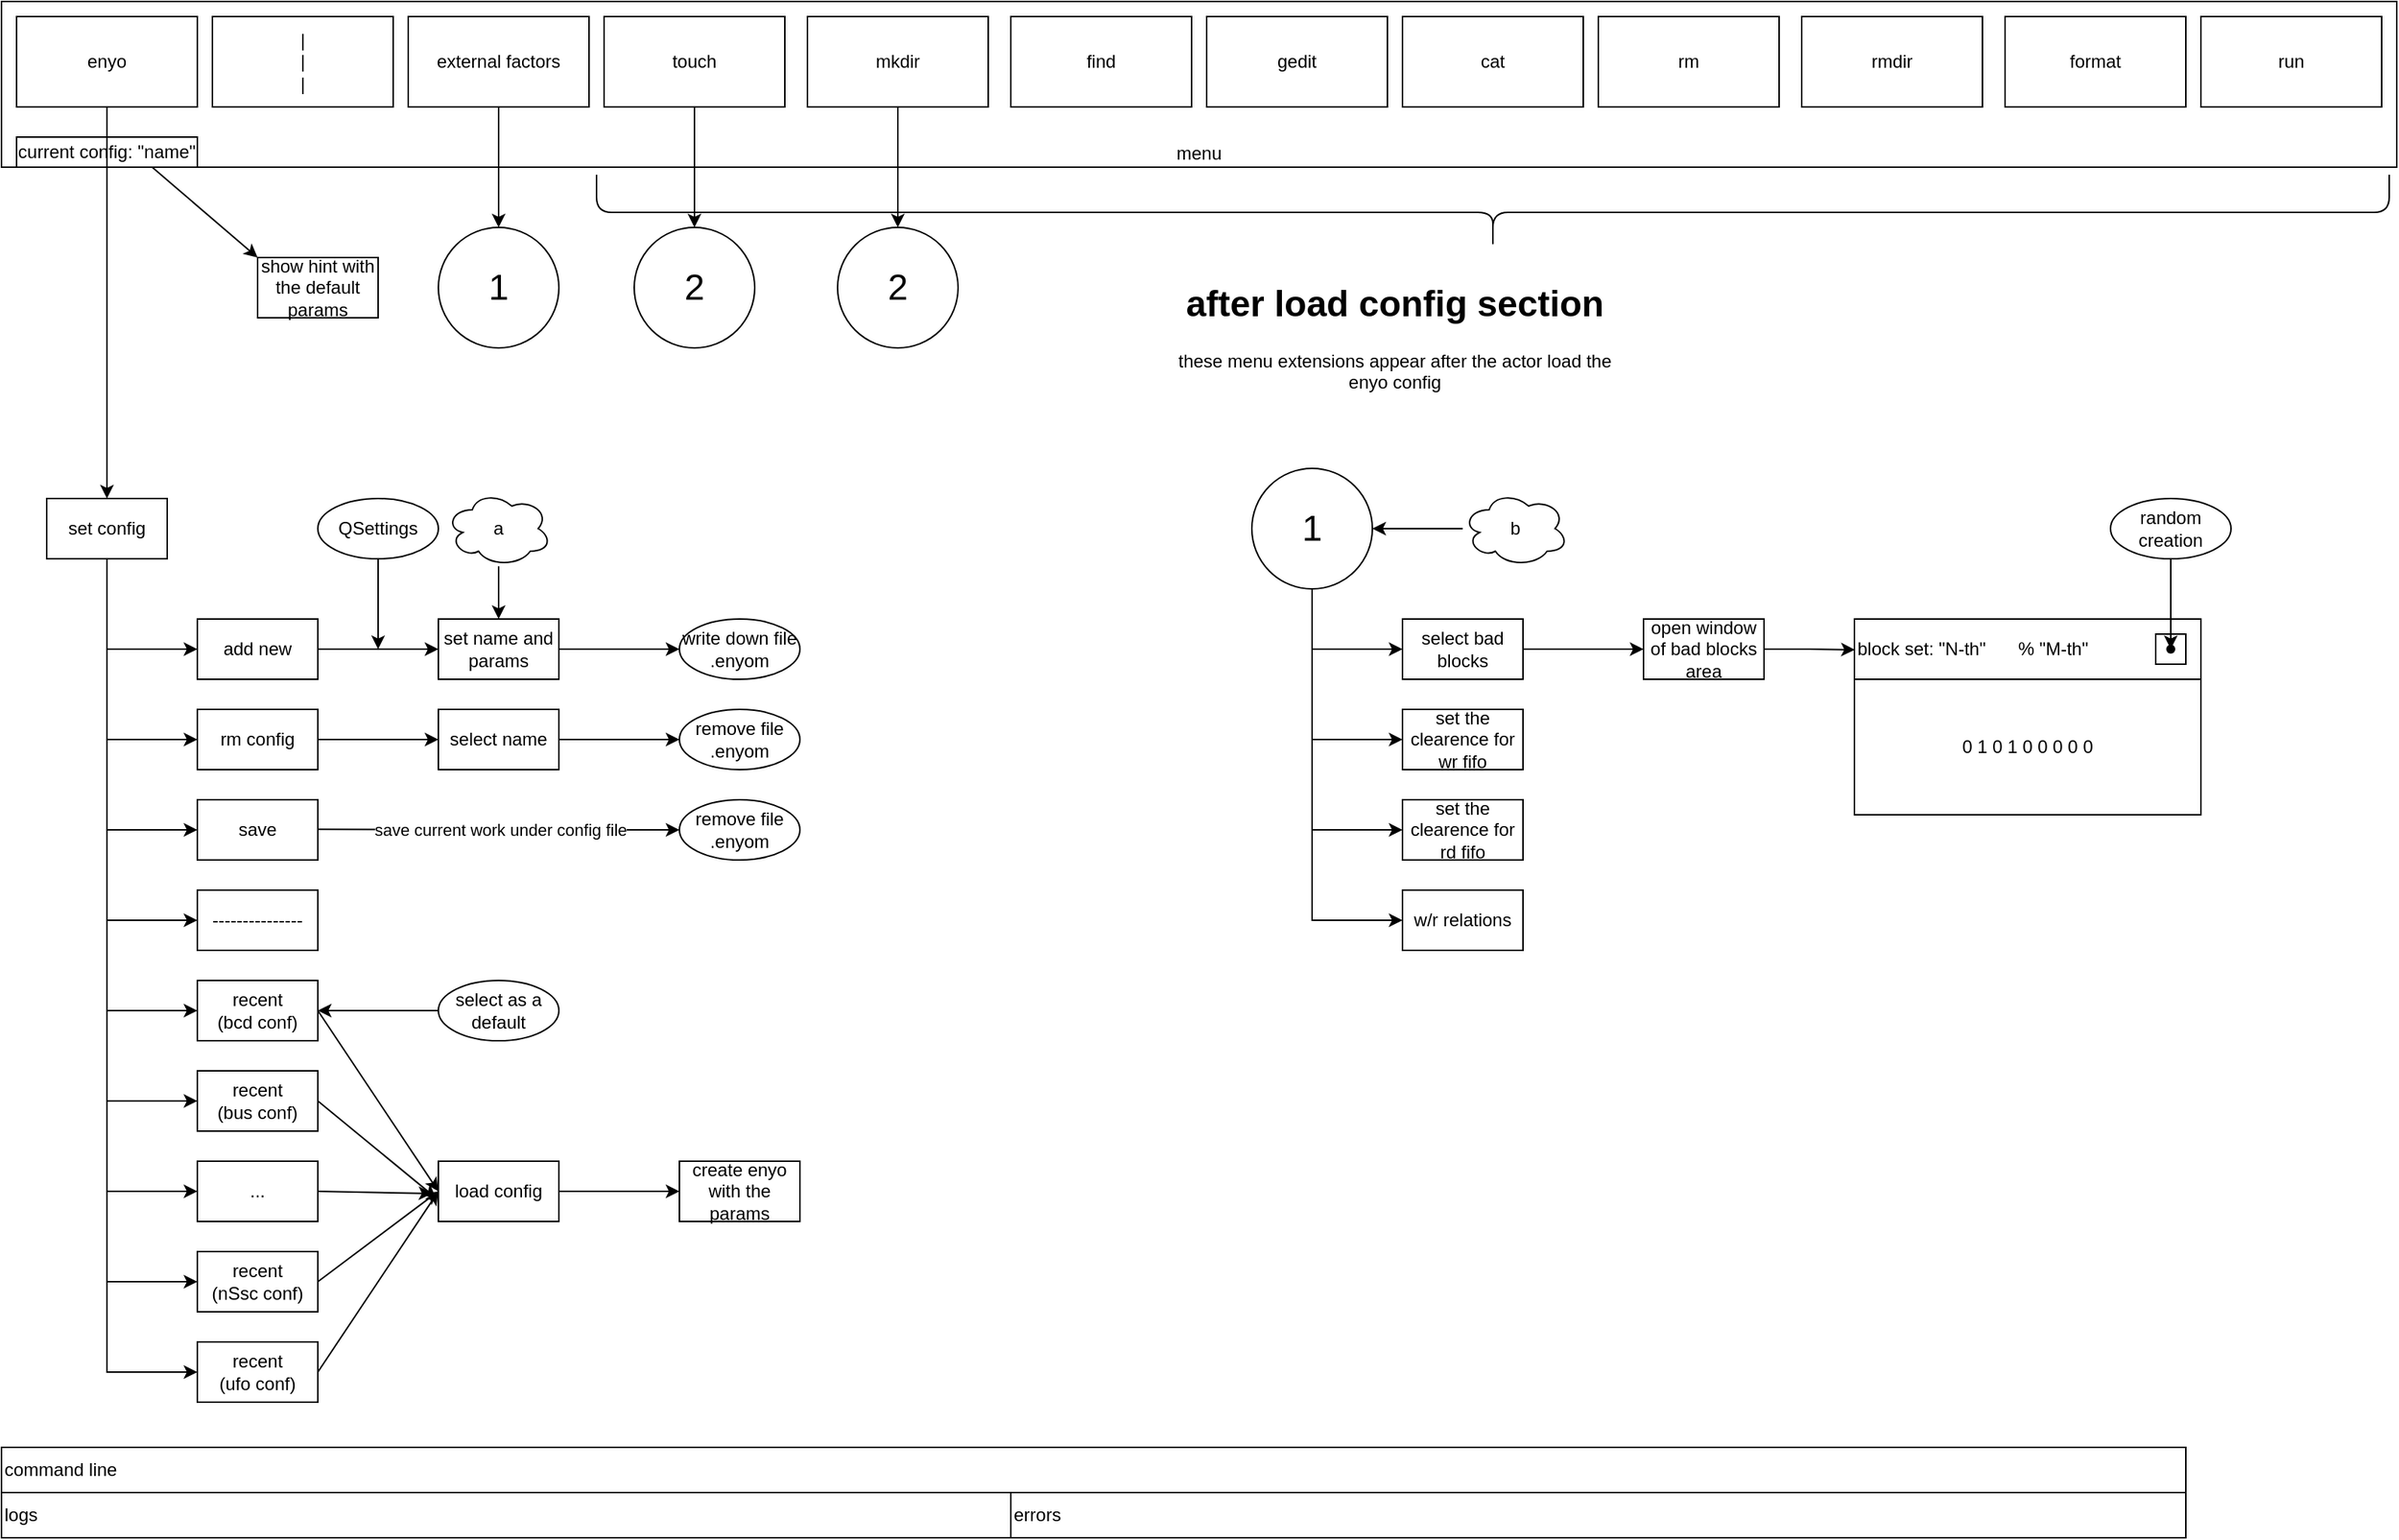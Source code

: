 <mxfile version="24.3.0" type="github" pages="7">
  <diagram name="Page-1" id="zZr7KNFjdAVXptu_zUCs">
    <mxGraphModel dx="1424" dy="765" grid="1" gridSize="10" guides="1" tooltips="1" connect="1" arrows="1" fold="1" page="1" pageScale="1" pageWidth="850" pageHeight="1100" math="0" shadow="0">
      <root>
        <mxCell id="0" />
        <mxCell id="1" parent="0" />
        <mxCell id="soJd-fHeMKXXftb8YkMp-32" value="&lt;div align=&quot;left&quot;&gt;block set: &quot;N-th&quot;&lt;span style=&quot;white-space: pre;&quot;&gt;&#x9;% &quot;M-th&quot;&lt;/span&gt;&lt;/div&gt;" style="rounded=0;whiteSpace=wrap;html=1;align=left;" parent="1" vertex="1">
          <mxGeometry x="1260" y="440" width="230" height="40" as="geometry" />
        </mxCell>
        <mxCell id="soJd-fHeMKXXftb8YkMp-37" value="" style="whiteSpace=wrap;html=1;aspect=fixed;" parent="1" vertex="1">
          <mxGeometry x="1460" y="450" width="20" height="20" as="geometry" />
        </mxCell>
        <mxCell id="JiC-FthuQK2CMUhhBvd7-24" value="menu" style="rounded=0;whiteSpace=wrap;html=1;verticalAlign=bottom;" parent="1" vertex="1">
          <mxGeometry x="30" y="30" width="1590" height="110" as="geometry" />
        </mxCell>
        <mxCell id="soJd-fHeMKXXftb8YkMp-4" value="current config: &quot;name&quot;" style="rounded=0;whiteSpace=wrap;html=1;" parent="1" vertex="1">
          <mxGeometry x="40" y="120" width="120" height="20" as="geometry" />
        </mxCell>
        <mxCell id="kcGImguu2PcQyFEWAn9K-4" value="" style="edgeStyle=orthogonalEdgeStyle;rounded=0;orthogonalLoop=1;jettySize=auto;html=1;" parent="1" source="JiC-FthuQK2CMUhhBvd7-21" target="kcGImguu2PcQyFEWAn9K-3" edge="1">
          <mxGeometry relative="1" as="geometry" />
        </mxCell>
        <mxCell id="JiC-FthuQK2CMUhhBvd7-21" value="enyo" style="rounded=0;whiteSpace=wrap;html=1;" parent="1" vertex="1">
          <mxGeometry x="40" y="40" width="120" height="60" as="geometry" />
        </mxCell>
        <mxCell id="kcGImguu2PcQyFEWAn9K-3" value="set config" style="rounded=0;whiteSpace=wrap;html=1;" parent="1" vertex="1">
          <mxGeometry x="60" y="360" width="80" height="40" as="geometry" />
        </mxCell>
        <mxCell id="kcGImguu2PcQyFEWAn9K-28" value="" style="edgeStyle=orthogonalEdgeStyle;rounded=0;orthogonalLoop=1;jettySize=auto;html=1;" parent="1" source="kcGImguu2PcQyFEWAn9K-8" target="kcGImguu2PcQyFEWAn9K-27" edge="1">
          <mxGeometry relative="1" as="geometry" />
        </mxCell>
        <mxCell id="kcGImguu2PcQyFEWAn9K-8" value="add new" style="rounded=0;whiteSpace=wrap;html=1;" parent="1" vertex="1">
          <mxGeometry x="160" y="440" width="80" height="40" as="geometry" />
        </mxCell>
        <mxCell id="kcGImguu2PcQyFEWAn9K-12" value="" style="endArrow=classic;html=1;rounded=0;entryX=0;entryY=0.5;entryDx=0;entryDy=0;exitX=0.5;exitY=1;exitDx=0;exitDy=0;" parent="1" source="kcGImguu2PcQyFEWAn9K-3" target="kcGImguu2PcQyFEWAn9K-8" edge="1">
          <mxGeometry width="50" height="50" relative="1" as="geometry">
            <mxPoint x="400" y="450" as="sourcePoint" />
            <mxPoint x="450" y="400" as="targetPoint" />
            <Array as="points">
              <mxPoint x="100" y="460" />
            </Array>
          </mxGeometry>
        </mxCell>
        <mxCell id="kcGImguu2PcQyFEWAn9K-37" value="" style="edgeStyle=orthogonalEdgeStyle;rounded=0;orthogonalLoop=1;jettySize=auto;html=1;" parent="1" source="kcGImguu2PcQyFEWAn9K-13" target="kcGImguu2PcQyFEWAn9K-36" edge="1">
          <mxGeometry relative="1" as="geometry" />
        </mxCell>
        <mxCell id="kcGImguu2PcQyFEWAn9K-13" value="rm config" style="rounded=0;whiteSpace=wrap;html=1;" parent="1" vertex="1">
          <mxGeometry x="160" y="500" width="80" height="40" as="geometry" />
        </mxCell>
        <mxCell id="kcGImguu2PcQyFEWAn9K-14" value="" style="endArrow=classic;html=1;rounded=0;entryX=0;entryY=0.5;entryDx=0;entryDy=0;exitX=0.5;exitY=1;exitDx=0;exitDy=0;" parent="1" target="kcGImguu2PcQyFEWAn9K-13" edge="1">
          <mxGeometry width="50" height="50" relative="1" as="geometry">
            <mxPoint x="100" y="460" as="sourcePoint" />
            <mxPoint x="450" y="460" as="targetPoint" />
            <Array as="points">
              <mxPoint x="100" y="520" />
            </Array>
          </mxGeometry>
        </mxCell>
        <mxCell id="kcGImguu2PcQyFEWAn9K-15" value="---------------" style="rounded=0;whiteSpace=wrap;html=1;" parent="1" vertex="1">
          <mxGeometry x="160" y="620" width="80" height="40" as="geometry" />
        </mxCell>
        <mxCell id="kcGImguu2PcQyFEWAn9K-17" value="&lt;div&gt;recent&lt;/div&gt;&lt;div&gt;(bcd conf)&lt;br&gt;&lt;/div&gt;" style="rounded=0;whiteSpace=wrap;html=1;" parent="1" vertex="1">
          <mxGeometry x="160" y="680" width="80" height="40" as="geometry" />
        </mxCell>
        <mxCell id="kcGImguu2PcQyFEWAn9K-18" value="" style="endArrow=classic;html=1;rounded=0;entryX=0;entryY=0.5;entryDx=0;entryDy=0;exitX=0.5;exitY=1;exitDx=0;exitDy=0;" parent="1" target="kcGImguu2PcQyFEWAn9K-17" edge="1">
          <mxGeometry width="50" height="50" relative="1" as="geometry">
            <mxPoint x="100" y="640" as="sourcePoint" />
            <mxPoint x="450" y="640" as="targetPoint" />
            <Array as="points">
              <mxPoint x="100" y="700" />
            </Array>
          </mxGeometry>
        </mxCell>
        <mxCell id="kcGImguu2PcQyFEWAn9K-19" value="&lt;div&gt;recent&lt;/div&gt;&lt;div&gt;(bus conf)&lt;br&gt;&lt;/div&gt;" style="rounded=0;whiteSpace=wrap;html=1;" parent="1" vertex="1">
          <mxGeometry x="160" y="740" width="80" height="40" as="geometry" />
        </mxCell>
        <mxCell id="kcGImguu2PcQyFEWAn9K-20" value="" style="endArrow=classic;html=1;rounded=0;entryX=0;entryY=0.5;entryDx=0;entryDy=0;exitX=0.5;exitY=1;exitDx=0;exitDy=0;" parent="1" target="kcGImguu2PcQyFEWAn9K-19" edge="1">
          <mxGeometry width="50" height="50" relative="1" as="geometry">
            <mxPoint x="100" y="700" as="sourcePoint" />
            <mxPoint x="450" y="700" as="targetPoint" />
            <Array as="points">
              <mxPoint x="100" y="760" />
            </Array>
          </mxGeometry>
        </mxCell>
        <mxCell id="kcGImguu2PcQyFEWAn9K-21" value="..." style="rounded=0;whiteSpace=wrap;html=1;" parent="1" vertex="1">
          <mxGeometry x="160" y="800" width="80" height="40" as="geometry" />
        </mxCell>
        <mxCell id="kcGImguu2PcQyFEWAn9K-22" value="" style="endArrow=classic;html=1;rounded=0;entryX=0;entryY=0.5;entryDx=0;entryDy=0;exitX=0.5;exitY=1;exitDx=0;exitDy=0;" parent="1" target="kcGImguu2PcQyFEWAn9K-21" edge="1">
          <mxGeometry width="50" height="50" relative="1" as="geometry">
            <mxPoint x="100" y="760" as="sourcePoint" />
            <mxPoint x="450" y="760" as="targetPoint" />
            <Array as="points">
              <mxPoint x="100" y="820" />
            </Array>
          </mxGeometry>
        </mxCell>
        <mxCell id="kcGImguu2PcQyFEWAn9K-23" value="&lt;div&gt;recent&lt;/div&gt;&lt;div&gt;(nSsc conf)&lt;br&gt;&lt;/div&gt;" style="rounded=0;whiteSpace=wrap;html=1;" parent="1" vertex="1">
          <mxGeometry x="160" y="860" width="80" height="40" as="geometry" />
        </mxCell>
        <mxCell id="kcGImguu2PcQyFEWAn9K-24" value="" style="endArrow=classic;html=1;rounded=0;entryX=0;entryY=0.5;entryDx=0;entryDy=0;exitX=0.5;exitY=1;exitDx=0;exitDy=0;" parent="1" target="kcGImguu2PcQyFEWAn9K-23" edge="1">
          <mxGeometry width="50" height="50" relative="1" as="geometry">
            <mxPoint x="100" y="820" as="sourcePoint" />
            <mxPoint x="450" y="820" as="targetPoint" />
            <Array as="points">
              <mxPoint x="100" y="880" />
            </Array>
          </mxGeometry>
        </mxCell>
        <mxCell id="kcGImguu2PcQyFEWAn9K-25" value="&lt;div&gt;recent &lt;br&gt;&lt;/div&gt;&lt;div&gt;(ufo conf)&lt;br&gt;&lt;/div&gt;" style="rounded=0;whiteSpace=wrap;html=1;" parent="1" vertex="1">
          <mxGeometry x="160" y="920" width="80" height="40" as="geometry" />
        </mxCell>
        <mxCell id="kcGImguu2PcQyFEWAn9K-26" value="" style="endArrow=classic;html=1;rounded=0;entryX=0;entryY=0.5;entryDx=0;entryDy=0;exitX=0.5;exitY=1;exitDx=0;exitDy=0;" parent="1" target="kcGImguu2PcQyFEWAn9K-25" edge="1">
          <mxGeometry width="50" height="50" relative="1" as="geometry">
            <mxPoint x="100" y="880" as="sourcePoint" />
            <mxPoint x="450" y="880" as="targetPoint" />
            <Array as="points">
              <mxPoint x="100" y="940" />
            </Array>
          </mxGeometry>
        </mxCell>
        <mxCell id="kcGImguu2PcQyFEWAn9K-35" value="" style="edgeStyle=orthogonalEdgeStyle;rounded=0;orthogonalLoop=1;jettySize=auto;html=1;" parent="1" source="kcGImguu2PcQyFEWAn9K-27" target="kcGImguu2PcQyFEWAn9K-34" edge="1">
          <mxGeometry relative="1" as="geometry" />
        </mxCell>
        <mxCell id="kcGImguu2PcQyFEWAn9K-27" value="set name and&lt;br&gt;params" style="rounded=0;whiteSpace=wrap;html=1;" parent="1" vertex="1">
          <mxGeometry x="320" y="440" width="80" height="40" as="geometry" />
        </mxCell>
        <mxCell id="kcGImguu2PcQyFEWAn9K-33" value="" style="edgeStyle=orthogonalEdgeStyle;rounded=0;orthogonalLoop=1;jettySize=auto;html=1;" parent="1" source="kcGImguu2PcQyFEWAn9K-31" edge="1">
          <mxGeometry relative="1" as="geometry">
            <mxPoint x="280" y="460" as="targetPoint" />
          </mxGeometry>
        </mxCell>
        <mxCell id="kcGImguu2PcQyFEWAn9K-31" value="QSettings" style="ellipse;whiteSpace=wrap;html=1;" parent="1" vertex="1">
          <mxGeometry x="240" y="360" width="80" height="40" as="geometry" />
        </mxCell>
        <mxCell id="kcGImguu2PcQyFEWAn9K-34" value="&lt;div&gt;write down file&lt;/div&gt;&lt;div&gt;.enyom&lt;br&gt;&lt;/div&gt;" style="ellipse;whiteSpace=wrap;html=1;" parent="1" vertex="1">
          <mxGeometry x="480" y="440" width="80" height="40" as="geometry" />
        </mxCell>
        <mxCell id="kcGImguu2PcQyFEWAn9K-39" value="" style="edgeStyle=orthogonalEdgeStyle;rounded=0;orthogonalLoop=1;jettySize=auto;html=1;" parent="1" source="kcGImguu2PcQyFEWAn9K-36" target="kcGImguu2PcQyFEWAn9K-38" edge="1">
          <mxGeometry relative="1" as="geometry" />
        </mxCell>
        <mxCell id="kcGImguu2PcQyFEWAn9K-36" value="select name" style="rounded=0;whiteSpace=wrap;html=1;" parent="1" vertex="1">
          <mxGeometry x="320" y="500" width="80" height="40" as="geometry" />
        </mxCell>
        <mxCell id="kcGImguu2PcQyFEWAn9K-38" value="&lt;div&gt;remove file &lt;br&gt;&lt;/div&gt;&lt;div&gt;.enyom&lt;br&gt;&lt;/div&gt;" style="ellipse;whiteSpace=wrap;html=1;" parent="1" vertex="1">
          <mxGeometry x="480" y="500" width="80" height="40" as="geometry" />
        </mxCell>
        <mxCell id="kcGImguu2PcQyFEWAn9K-50" value="" style="edgeStyle=orthogonalEdgeStyle;rounded=0;orthogonalLoop=1;jettySize=auto;html=1;" parent="1" source="kcGImguu2PcQyFEWAn9K-40" target="kcGImguu2PcQyFEWAn9K-49" edge="1">
          <mxGeometry relative="1" as="geometry" />
        </mxCell>
        <mxCell id="kcGImguu2PcQyFEWAn9K-40" value="load config" style="rounded=0;whiteSpace=wrap;html=1;" parent="1" vertex="1">
          <mxGeometry x="320" y="800" width="80" height="40" as="geometry" />
        </mxCell>
        <mxCell id="kcGImguu2PcQyFEWAn9K-42" value="" style="endArrow=classic;html=1;rounded=0;entryX=-0.019;entryY=0.612;entryDx=0;entryDy=0;entryPerimeter=0;exitX=1;exitY=0.5;exitDx=0;exitDy=0;" parent="1" source="kcGImguu2PcQyFEWAn9K-19" target="kcGImguu2PcQyFEWAn9K-40" edge="1">
          <mxGeometry width="50" height="50" relative="1" as="geometry">
            <mxPoint x="330" y="800" as="sourcePoint" />
            <mxPoint x="380" y="750" as="targetPoint" />
          </mxGeometry>
        </mxCell>
        <mxCell id="kcGImguu2PcQyFEWAn9K-43" value="" style="endArrow=classic;html=1;rounded=0;entryX=0;entryY=0.5;entryDx=0;entryDy=0;exitX=1;exitY=0.5;exitDx=0;exitDy=0;" parent="1" source="kcGImguu2PcQyFEWAn9K-17" target="kcGImguu2PcQyFEWAn9K-40" edge="1">
          <mxGeometry width="50" height="50" relative="1" as="geometry">
            <mxPoint x="260" y="706" as="sourcePoint" />
            <mxPoint x="338" y="770" as="targetPoint" />
          </mxGeometry>
        </mxCell>
        <mxCell id="kcGImguu2PcQyFEWAn9K-44" value="" style="endArrow=classic;html=1;rounded=0;entryX=0;entryY=0.5;entryDx=0;entryDy=0;exitX=1;exitY=0.5;exitDx=0;exitDy=0;" parent="1" source="kcGImguu2PcQyFEWAn9K-23" target="kcGImguu2PcQyFEWAn9K-40" edge="1">
          <mxGeometry width="50" height="50" relative="1" as="geometry">
            <mxPoint x="270" y="850" as="sourcePoint" />
            <mxPoint x="348" y="912" as="targetPoint" />
          </mxGeometry>
        </mxCell>
        <mxCell id="kcGImguu2PcQyFEWAn9K-45" value="" style="endArrow=classic;html=1;rounded=0;entryX=-0.05;entryY=0.536;entryDx=0;entryDy=0;entryPerimeter=0;exitX=1;exitY=0.5;exitDx=0;exitDy=0;" parent="1" source="kcGImguu2PcQyFEWAn9K-21" target="kcGImguu2PcQyFEWAn9K-40" edge="1">
          <mxGeometry width="50" height="50" relative="1" as="geometry">
            <mxPoint x="260" y="780" as="sourcePoint" />
            <mxPoint x="338" y="844" as="targetPoint" />
          </mxGeometry>
        </mxCell>
        <mxCell id="kcGImguu2PcQyFEWAn9K-46" value="" style="endArrow=classic;html=1;rounded=0;exitX=1;exitY=0.5;exitDx=0;exitDy=0;" parent="1" source="kcGImguu2PcQyFEWAn9K-25" edge="1">
          <mxGeometry width="50" height="50" relative="1" as="geometry">
            <mxPoint x="270" y="790" as="sourcePoint" />
            <mxPoint x="320" y="820" as="targetPoint" />
          </mxGeometry>
        </mxCell>
        <mxCell id="kcGImguu2PcQyFEWAn9K-48" value="" style="edgeStyle=orthogonalEdgeStyle;rounded=0;orthogonalLoop=1;jettySize=auto;html=1;" parent="1" source="kcGImguu2PcQyFEWAn9K-47" target="kcGImguu2PcQyFEWAn9K-17" edge="1">
          <mxGeometry relative="1" as="geometry" />
        </mxCell>
        <mxCell id="kcGImguu2PcQyFEWAn9K-47" value="select as a default" style="ellipse;whiteSpace=wrap;html=1;" parent="1" vertex="1">
          <mxGeometry x="320" y="680" width="80" height="40" as="geometry" />
        </mxCell>
        <mxCell id="kcGImguu2PcQyFEWAn9K-49" value="create enyo with the params" style="rounded=0;whiteSpace=wrap;html=1;" parent="1" vertex="1">
          <mxGeometry x="480" y="800" width="80" height="40" as="geometry" />
        </mxCell>
        <mxCell id="kcGImguu2PcQyFEWAn9K-51" value="save" style="rounded=0;whiteSpace=wrap;html=1;" parent="1" vertex="1">
          <mxGeometry x="160" y="560" width="80" height="40" as="geometry" />
        </mxCell>
        <mxCell id="kcGImguu2PcQyFEWAn9K-52" value="" style="endArrow=classic;html=1;rounded=0;entryX=0;entryY=0.5;entryDx=0;entryDy=0;exitX=0.5;exitY=1;exitDx=0;exitDy=0;" parent="1" target="kcGImguu2PcQyFEWAn9K-51" edge="1">
          <mxGeometry width="50" height="50" relative="1" as="geometry">
            <mxPoint x="100" y="520" as="sourcePoint" />
            <mxPoint x="450" y="520" as="targetPoint" />
            <Array as="points">
              <mxPoint x="100" y="580" />
              <mxPoint x="130" y="580" />
            </Array>
          </mxGeometry>
        </mxCell>
        <mxCell id="kcGImguu2PcQyFEWAn9K-53" value="" style="endArrow=classic;html=1;rounded=0;entryX=0;entryY=0.5;entryDx=0;entryDy=0;exitX=0.5;exitY=1;exitDx=0;exitDy=0;" parent="1" edge="1">
          <mxGeometry width="50" height="50" relative="1" as="geometry">
            <mxPoint x="100" y="580" as="sourcePoint" />
            <mxPoint x="160" y="640" as="targetPoint" />
            <Array as="points">
              <mxPoint x="100" y="640" />
              <mxPoint x="130" y="640" />
            </Array>
          </mxGeometry>
        </mxCell>
        <mxCell id="kcGImguu2PcQyFEWAn9K-54" value="&lt;div&gt;remove file &lt;br&gt;&lt;/div&gt;&lt;div&gt;.enyom&lt;br&gt;&lt;/div&gt;" style="ellipse;whiteSpace=wrap;html=1;" parent="1" vertex="1">
          <mxGeometry x="480" y="560" width="80" height="40" as="geometry" />
        </mxCell>
        <mxCell id="kcGImguu2PcQyFEWAn9K-55" value="" style="edgeStyle=orthogonalEdgeStyle;rounded=0;orthogonalLoop=1;jettySize=auto;html=1;entryX=0;entryY=0.5;entryDx=0;entryDy=0;" parent="1" target="kcGImguu2PcQyFEWAn9K-54" edge="1">
          <mxGeometry relative="1" as="geometry">
            <mxPoint x="240" y="579.63" as="sourcePoint" />
            <mxPoint x="320" y="580" as="targetPoint" />
          </mxGeometry>
        </mxCell>
        <mxCell id="kcGImguu2PcQyFEWAn9K-57" value="save current work under config file" style="edgeLabel;html=1;align=center;verticalAlign=middle;resizable=0;points=[];" parent="kcGImguu2PcQyFEWAn9K-55" vertex="1" connectable="0">
          <mxGeometry x="0.063" y="-1" relative="1" as="geometry">
            <mxPoint x="-7" y="-1" as="offset" />
          </mxGeometry>
        </mxCell>
        <mxCell id="kcGImguu2PcQyFEWAn9K-58" value="&lt;div&gt;|&lt;/div&gt;&lt;div&gt;|&lt;/div&gt;&lt;div&gt;|&lt;br&gt;&lt;/div&gt;" style="rounded=0;whiteSpace=wrap;html=1;" parent="1" vertex="1">
          <mxGeometry x="170" y="40" width="120" height="60" as="geometry" />
        </mxCell>
        <mxCell id="6qw8pFUFIfq87vXXO1F7-2" value="" style="edgeStyle=orthogonalEdgeStyle;rounded=0;orthogonalLoop=1;jettySize=auto;html=1;" parent="1" source="kcGImguu2PcQyFEWAn9K-60" target="6qw8pFUFIfq87vXXO1F7-1" edge="1">
          <mxGeometry relative="1" as="geometry" />
        </mxCell>
        <mxCell id="kcGImguu2PcQyFEWAn9K-60" value="touch" style="rounded=0;whiteSpace=wrap;html=1;" parent="1" vertex="1">
          <mxGeometry x="430" y="40" width="120" height="60" as="geometry" />
        </mxCell>
        <mxCell id="SLX5ymefW5CiJGo4djhn-2" value="" style="edgeStyle=orthogonalEdgeStyle;rounded=0;orthogonalLoop=1;jettySize=auto;html=1;" parent="1" source="kcGImguu2PcQyFEWAn9K-61" target="SLX5ymefW5CiJGo4djhn-1" edge="1">
          <mxGeometry relative="1" as="geometry" />
        </mxCell>
        <mxCell id="kcGImguu2PcQyFEWAn9K-61" value="mkdir" style="rounded=0;whiteSpace=wrap;html=1;" parent="1" vertex="1">
          <mxGeometry x="565" y="40" width="120" height="60" as="geometry" />
        </mxCell>
        <mxCell id="kcGImguu2PcQyFEWAn9K-62" value="find" style="rounded=0;whiteSpace=wrap;html=1;" parent="1" vertex="1">
          <mxGeometry x="700" y="40" width="120" height="60" as="geometry" />
        </mxCell>
        <mxCell id="kcGImguu2PcQyFEWAn9K-63" value="gedit" style="rounded=0;whiteSpace=wrap;html=1;" parent="1" vertex="1">
          <mxGeometry x="830" y="40" width="120" height="60" as="geometry" />
        </mxCell>
        <mxCell id="kcGImguu2PcQyFEWAn9K-64" value="cat" style="rounded=0;whiteSpace=wrap;html=1;" parent="1" vertex="1">
          <mxGeometry x="960" y="40" width="120" height="60" as="geometry" />
        </mxCell>
        <mxCell id="kcGImguu2PcQyFEWAn9K-66" value="" style="shape=curlyBracket;whiteSpace=wrap;html=1;rounded=1;flipH=1;labelPosition=right;verticalLabelPosition=middle;align=left;verticalAlign=middle;rotation=90;" parent="1" vertex="1">
          <mxGeometry x="995" y="-425" width="50" height="1190" as="geometry" />
        </mxCell>
        <mxCell id="kcGImguu2PcQyFEWAn9K-67" value="rm" style="rounded=0;whiteSpace=wrap;html=1;" parent="1" vertex="1">
          <mxGeometry x="1090" y="40" width="120" height="60" as="geometry" />
        </mxCell>
        <mxCell id="kcGImguu2PcQyFEWAn9K-68" value="rmdir" style="rounded=0;whiteSpace=wrap;html=1;" parent="1" vertex="1">
          <mxGeometry x="1225" y="40" width="120" height="60" as="geometry" />
        </mxCell>
        <mxCell id="kcGImguu2PcQyFEWAn9K-69" value="format" style="rounded=0;whiteSpace=wrap;html=1;" parent="1" vertex="1">
          <mxGeometry x="1360" y="40" width="120" height="60" as="geometry" />
        </mxCell>
        <mxCell id="soJd-fHeMKXXftb8YkMp-2" value="&lt;h1 align=&quot;center&quot; style=&quot;margin-top: 0px;&quot;&gt;after load config section&lt;/h1&gt;&lt;div&gt;these menu extensions appear after the actor load the enyo config&lt;br&gt;&lt;/div&gt;" style="text;html=1;whiteSpace=wrap;overflow=hidden;rounded=0;align=center;" parent="1" vertex="1">
          <mxGeometry x="800" y="210" width="310" height="110" as="geometry" />
        </mxCell>
        <mxCell id="soJd-fHeMKXXftb8YkMp-5" value="show hint with the default params " style="rounded=0;whiteSpace=wrap;html=1;" parent="1" vertex="1">
          <mxGeometry x="200" y="200" width="80" height="40" as="geometry" />
        </mxCell>
        <mxCell id="soJd-fHeMKXXftb8YkMp-7" value="" style="endArrow=classic;html=1;rounded=0;entryX=0;entryY=0;entryDx=0;entryDy=0;exitX=0.75;exitY=1;exitDx=0;exitDy=0;" parent="1" source="soJd-fHeMKXXftb8YkMp-4" target="soJd-fHeMKXXftb8YkMp-5" edge="1">
          <mxGeometry width="50" height="50" relative="1" as="geometry">
            <mxPoint x="170" y="300" as="sourcePoint" />
            <mxPoint x="220" y="250" as="targetPoint" />
          </mxGeometry>
        </mxCell>
        <mxCell id="soJd-fHeMKXXftb8YkMp-8" value="logs" style="rounded=0;whiteSpace=wrap;html=1;align=left;" parent="1" vertex="1">
          <mxGeometry x="30" y="1020" width="670" height="30" as="geometry" />
        </mxCell>
        <mxCell id="soJd-fHeMKXXftb8YkMp-9" value="errors" style="rounded=0;whiteSpace=wrap;html=1;align=left;" parent="1" vertex="1">
          <mxGeometry x="700" y="1020" width="780" height="30" as="geometry" />
        </mxCell>
        <mxCell id="soJd-fHeMKXXftb8YkMp-12" value="" style="edgeStyle=orthogonalEdgeStyle;rounded=0;orthogonalLoop=1;jettySize=auto;html=1;" parent="1" source="soJd-fHeMKXXftb8YkMp-10" target="soJd-fHeMKXXftb8YkMp-11" edge="1">
          <mxGeometry relative="1" as="geometry" />
        </mxCell>
        <mxCell id="soJd-fHeMKXXftb8YkMp-10" value="external factors" style="rounded=0;whiteSpace=wrap;html=1;" parent="1" vertex="1">
          <mxGeometry x="300" y="40" width="120" height="60" as="geometry" />
        </mxCell>
        <mxCell id="soJd-fHeMKXXftb8YkMp-11" value="&lt;font style=&quot;font-size: 24px;&quot;&gt;1&lt;/font&gt;" style="ellipse;whiteSpace=wrap;html=1;rounded=0;" parent="1" vertex="1">
          <mxGeometry x="320" y="180" width="80" height="80" as="geometry" />
        </mxCell>
        <mxCell id="soJd-fHeMKXXftb8YkMp-13" value="&lt;font style=&quot;font-size: 24px;&quot;&gt;1&lt;/font&gt;" style="ellipse;whiteSpace=wrap;html=1;rounded=0;" parent="1" vertex="1">
          <mxGeometry x="860" y="340" width="80" height="80" as="geometry" />
        </mxCell>
        <mxCell id="soJd-fHeMKXXftb8YkMp-29" value="" style="edgeStyle=orthogonalEdgeStyle;rounded=0;orthogonalLoop=1;jettySize=auto;html=1;" parent="1" source="soJd-fHeMKXXftb8YkMp-19" target="soJd-fHeMKXXftb8YkMp-28" edge="1">
          <mxGeometry relative="1" as="geometry" />
        </mxCell>
        <mxCell id="soJd-fHeMKXXftb8YkMp-19" value="select bad blocks" style="rounded=0;whiteSpace=wrap;html=1;" parent="1" vertex="1">
          <mxGeometry x="960" y="440" width="80" height="40" as="geometry" />
        </mxCell>
        <mxCell id="soJd-fHeMKXXftb8YkMp-20" value="" style="endArrow=classic;html=1;rounded=0;entryX=0;entryY=0.5;entryDx=0;entryDy=0;" parent="1" target="soJd-fHeMKXXftb8YkMp-19" edge="1">
          <mxGeometry width="50" height="50" relative="1" as="geometry">
            <mxPoint x="900" y="420" as="sourcePoint" />
            <mxPoint x="1250" y="400" as="targetPoint" />
            <Array as="points">
              <mxPoint x="900" y="460" />
            </Array>
          </mxGeometry>
        </mxCell>
        <mxCell id="soJd-fHeMKXXftb8YkMp-31" value="" style="edgeStyle=orthogonalEdgeStyle;rounded=0;orthogonalLoop=1;jettySize=auto;html=1;entryX=0.001;entryY=0.19;entryDx=0;entryDy=0;entryPerimeter=0;" parent="1" source="soJd-fHeMKXXftb8YkMp-28" edge="1">
          <mxGeometry relative="1" as="geometry">
            <mxPoint x="1260.23" y="460.4" as="targetPoint" />
          </mxGeometry>
        </mxCell>
        <mxCell id="soJd-fHeMKXXftb8YkMp-28" value="open window of bad blocks area" style="rounded=0;whiteSpace=wrap;html=1;" parent="1" vertex="1">
          <mxGeometry x="1120" y="440" width="80" height="40" as="geometry" />
        </mxCell>
        <mxCell id="soJd-fHeMKXXftb8YkMp-33" value="0 1 0 1 0 0 0 0 0" style="rounded=0;whiteSpace=wrap;html=1;" parent="1" vertex="1">
          <mxGeometry x="1260" y="480" width="230" height="90" as="geometry" />
        </mxCell>
        <mxCell id="soJd-fHeMKXXftb8YkMp-35" value="" style="shape=waypoint;sketch=0;fillStyle=solid;size=6;pointerEvents=1;points=[];fillColor=none;resizable=0;rotatable=0;perimeter=centerPerimeter;snapToPoint=1;" parent="1" vertex="1">
          <mxGeometry x="1460" y="450" width="20" height="20" as="geometry" />
        </mxCell>
        <mxCell id="soJd-fHeMKXXftb8YkMp-40" value="" style="edgeStyle=orthogonalEdgeStyle;rounded=0;orthogonalLoop=1;jettySize=auto;html=1;" parent="1" source="soJd-fHeMKXXftb8YkMp-39" target="soJd-fHeMKXXftb8YkMp-35" edge="1">
          <mxGeometry relative="1" as="geometry" />
        </mxCell>
        <mxCell id="soJd-fHeMKXXftb8YkMp-39" value="random creation" style="ellipse;whiteSpace=wrap;html=1;" parent="1" vertex="1">
          <mxGeometry x="1430" y="360" width="80" height="40" as="geometry" />
        </mxCell>
        <mxCell id="soJd-fHeMKXXftb8YkMp-42" value="" style="edgeStyle=orthogonalEdgeStyle;rounded=0;orthogonalLoop=1;jettySize=auto;html=1;" parent="1" source="soJd-fHeMKXXftb8YkMp-41" edge="1">
          <mxGeometry relative="1" as="geometry">
            <mxPoint x="360" y="440" as="targetPoint" />
          </mxGeometry>
        </mxCell>
        <mxCell id="soJd-fHeMKXXftb8YkMp-41" value="a" style="ellipse;shape=cloud;whiteSpace=wrap;html=1;" parent="1" vertex="1">
          <mxGeometry x="325" y="355" width="70" height="50" as="geometry" />
        </mxCell>
        <mxCell id="eYfJBwZzIzSiAUIm_IPi-3" value="" style="edgeStyle=orthogonalEdgeStyle;rounded=0;orthogonalLoop=1;jettySize=auto;html=1;" parent="1" source="4f5kTPD41DmRX6TA7m6_-1" target="soJd-fHeMKXXftb8YkMp-13" edge="1">
          <mxGeometry relative="1" as="geometry" />
        </mxCell>
        <mxCell id="4f5kTPD41DmRX6TA7m6_-1" value="b" style="ellipse;shape=cloud;whiteSpace=wrap;html=1;" parent="1" vertex="1">
          <mxGeometry x="1000" y="355" width="70" height="50" as="geometry" />
        </mxCell>
        <mxCell id="eYfJBwZzIzSiAUIm_IPi-1" value="set the clearence for wr fifo" style="rounded=0;whiteSpace=wrap;html=1;" parent="1" vertex="1">
          <mxGeometry x="960" y="500" width="80" height="40" as="geometry" />
        </mxCell>
        <mxCell id="eYfJBwZzIzSiAUIm_IPi-2" value="" style="endArrow=classic;html=1;rounded=0;entryX=0;entryY=0.5;entryDx=0;entryDy=0;" parent="1" target="eYfJBwZzIzSiAUIm_IPi-1" edge="1">
          <mxGeometry width="50" height="50" relative="1" as="geometry">
            <mxPoint x="900" y="460" as="sourcePoint" />
            <mxPoint x="1250" y="460" as="targetPoint" />
            <Array as="points">
              <mxPoint x="900" y="520" />
            </Array>
          </mxGeometry>
        </mxCell>
        <mxCell id="BZrZQT8kM4Oyh1r-SkTX-1" value="set the clearence for rd&amp;nbsp;&lt;span style=&quot;background-color: initial;&quot;&gt;fifo&lt;/span&gt;" style="rounded=0;whiteSpace=wrap;html=1;" parent="1" vertex="1">
          <mxGeometry x="960" y="560" width="80" height="40" as="geometry" />
        </mxCell>
        <mxCell id="BZrZQT8kM4Oyh1r-SkTX-2" value="" style="endArrow=classic;html=1;rounded=0;entryX=0;entryY=0.5;entryDx=0;entryDy=0;" parent="1" target="BZrZQT8kM4Oyh1r-SkTX-1" edge="1">
          <mxGeometry width="50" height="50" relative="1" as="geometry">
            <mxPoint x="900" y="520" as="sourcePoint" />
            <mxPoint x="1250" y="520" as="targetPoint" />
            <Array as="points">
              <mxPoint x="900" y="580" />
            </Array>
          </mxGeometry>
        </mxCell>
        <mxCell id="6TennSs1TYLY_ahDDdmT-1" value="w/r relations" style="rounded=0;whiteSpace=wrap;html=1;" parent="1" vertex="1">
          <mxGeometry x="960" y="620" width="80" height="40" as="geometry" />
        </mxCell>
        <mxCell id="6TennSs1TYLY_ahDDdmT-2" value="" style="endArrow=classic;html=1;rounded=0;entryX=0;entryY=0.5;entryDx=0;entryDy=0;" parent="1" target="6TennSs1TYLY_ahDDdmT-1" edge="1">
          <mxGeometry width="50" height="50" relative="1" as="geometry">
            <mxPoint x="900" y="580" as="sourcePoint" />
            <mxPoint x="1250" y="580" as="targetPoint" />
            <Array as="points">
              <mxPoint x="900" y="640" />
            </Array>
          </mxGeometry>
        </mxCell>
        <mxCell id="6qw8pFUFIfq87vXXO1F7-1" value="&lt;font style=&quot;font-size: 24px;&quot;&gt;2&lt;/font&gt;" style="ellipse;whiteSpace=wrap;html=1;rounded=0;" parent="1" vertex="1">
          <mxGeometry x="450" y="180" width="80" height="80" as="geometry" />
        </mxCell>
        <mxCell id="3XftcizbwtdEppUfa3vy-1" value="command line" style="rounded=0;whiteSpace=wrap;html=1;align=left;" parent="1" vertex="1">
          <mxGeometry x="30" y="990" width="1450" height="30" as="geometry" />
        </mxCell>
        <mxCell id="3XftcizbwtdEppUfa3vy-2" value="run" style="rounded=0;whiteSpace=wrap;html=1;" parent="1" vertex="1">
          <mxGeometry x="1490" y="40" width="120" height="60" as="geometry" />
        </mxCell>
        <mxCell id="SLX5ymefW5CiJGo4djhn-1" value="&lt;font style=&quot;font-size: 24px;&quot;&gt;2&lt;/font&gt;" style="ellipse;whiteSpace=wrap;html=1;rounded=0;" parent="1" vertex="1">
          <mxGeometry x="585" y="180" width="80" height="80" as="geometry" />
        </mxCell>
      </root>
    </mxGraphModel>
  </diagram>
  <diagram id="YjGSnHEeC0mfs8MEq5T_" name="Page-2">
    <mxGraphModel dx="1424" dy="-335" grid="1" gridSize="10" guides="1" tooltips="1" connect="1" arrows="1" fold="1" page="1" pageScale="1" pageWidth="850" pageHeight="1100" math="0" shadow="0">
      <root>
        <mxCell id="0" />
        <mxCell id="1" parent="0" />
        <mxCell id="D5--GGBhldb1EDkyGxHw-3" value="" style="edgeStyle=orthogonalEdgeStyle;rounded=0;orthogonalLoop=1;jettySize=auto;html=1;" parent="1" source="D5--GGBhldb1EDkyGxHw-1" target="D5--GGBhldb1EDkyGxHw-2" edge="1">
          <mxGeometry relative="1" as="geometry" />
        </mxCell>
        <mxCell id="D5--GGBhldb1EDkyGxHw-1" value="a" style="ellipse;shape=cloud;whiteSpace=wrap;html=1;" parent="1" vertex="1">
          <mxGeometry x="30" y="1130" width="70" height="50" as="geometry" />
        </mxCell>
        <mxCell id="D5--GGBhldb1EDkyGxHw-2" value="&lt;div&gt;default params include:&lt;/div&gt;&lt;div&gt;1) channel&lt;/div&gt;&lt;div&gt;2) chip&lt;/div&gt;&lt;div&gt;3) blocks per a chip&lt;/div&gt;&lt;div&gt;4) pages per a block&lt;/div&gt;&lt;div&gt;5) page size&lt;/div&gt;&lt;div&gt;also in include &lt;br&gt;&lt;/div&gt;&lt;div&gt;6) max size of TI package&lt;/div&gt;&lt;div&gt;7) fabric bad blocks table from external factors&lt;br&gt;&lt;/div&gt;" style="text;html=1;align=left;verticalAlign=top;whiteSpace=wrap;rounded=0;" parent="1" vertex="1">
          <mxGeometry x="140" y="1140" width="210" height="180" as="geometry" />
        </mxCell>
        <mxCell id="9lm56X0J7pawfPh3Ajss-4" value="" style="edgeStyle=orthogonalEdgeStyle;rounded=0;orthogonalLoop=1;jettySize=auto;html=1;" parent="1" source="9lm56X0J7pawfPh3Ajss-2" target="9lm56X0J7pawfPh3Ajss-3" edge="1">
          <mxGeometry relative="1" as="geometry" />
        </mxCell>
        <mxCell id="9lm56X0J7pawfPh3Ajss-2" value="b" style="ellipse;shape=cloud;whiteSpace=wrap;html=1;" parent="1" vertex="1">
          <mxGeometry x="420" y="1130" width="70" height="50" as="geometry" />
        </mxCell>
        <mxCell id="9lm56X0J7pawfPh3Ajss-3" value="&lt;div&gt;&lt;span style=&quot;white-space: pre;&quot;&gt;&#x9;&lt;/span&gt;When the actor create enyo config, he can configure a default bad blocks table, that calls &quot;factory&quot; bad table. It updates every time the actors&#39; edits through the &quot;external factors&quot; menu.&lt;/div&gt;&lt;div&gt;&lt;span style=&quot;white-space: pre;&quot;&gt;&#x9;&lt;/span&gt;At the time after creating the factory table or previous table saving the actor can inserts or removes new bad blocks, but he can&#39;t edit (removes) those blocks, which have already created.&lt;/div&gt;&lt;div&gt;&lt;span style=&quot;white-space: pre;&quot;&gt;&#x9;&lt;/span&gt;As soon as all the bad blocks changes defines, the actor has to save the bad table and after this it applies to enyo.&lt;br&gt;&lt;/div&gt;&lt;div&gt;&lt;span style=&quot;white-space: pre;&quot;&gt;&#x9;&lt;/span&gt;By default bad table is empty.&lt;br&gt;&lt;/div&gt;&lt;div&gt;&lt;span style=&quot;white-space: pre;&quot;&gt;&#x9;&lt;/span&gt;&lt;br&gt;&lt;/div&gt;&lt;div&gt;&lt;span style=&quot;white-space: pre;&quot;&gt;&#x9;&lt;/span&gt;Also the actor can set a number of addresses that will be removed frow the Write address fifo or the Read address Fifo. These values can&#39;t be more than block set size.&amp;nbsp;&lt;/div&gt;&lt;div&gt;&lt;span style=&quot;white-space: pre;&quot;&gt;&#x9;&lt;/span&gt;By default the both parameters equal to the block set size.&lt;br&gt;&lt;/div&gt;&lt;div&gt;&lt;br&gt;&lt;/div&gt;&lt;div&gt;&lt;span style=&quot;white-space: pre;&quot;&gt;&#x9;&lt;/span&gt;There is existing a combinations of&amp;nbsp; parallel operations like write and read the same file or read and remove the same file, so it need to have a parameter that describes a how many TI packages will be write relatively how many TI packages wiil be read.&lt;br&gt;&lt;span style=&quot;white-space: pre;&quot;&gt;&#x9;&lt;/span&gt;By default this param equeal to 16 (16 packages tfor writing and 1 for reading).&lt;br&gt;&lt;/div&gt;&lt;div&gt;&lt;br&gt;&lt;/div&gt;&lt;div&gt;&lt;span style=&quot;white-space: pre;&quot;&gt;&#x9;&lt;/span&gt;&lt;br&gt;&lt;/div&gt;&lt;span style=&quot;white-space: pre;&quot;&gt;&lt;/span&gt;" style="text;html=1;align=left;verticalAlign=top;whiteSpace=wrap;rounded=0;" parent="1" vertex="1">
          <mxGeometry x="530" y="1140" width="300" height="460" as="geometry" />
        </mxCell>
      </root>
    </mxGraphModel>
  </diagram>
  <diagram id="wCqO5wHk0eKn8eR7bnKk" name="touch">
    <mxGraphModel dx="982" dy="528" grid="1" gridSize="10" guides="1" tooltips="1" connect="1" arrows="1" fold="1" page="1" pageScale="1" pageWidth="850" pageHeight="1100" math="0" shadow="0">
      <root>
        <mxCell id="0" />
        <mxCell id="1" parent="0" />
        <mxCell id="GHdUAVHSH3ymeRXEtmEH-2" value="" style="edgeStyle=orthogonalEdgeStyle;rounded=0;orthogonalLoop=1;jettySize=auto;html=1;" parent="1" source="JYDGASNnWHSjEs0h5iP_-1" edge="1">
          <mxGeometry relative="1" as="geometry">
            <mxPoint x="305" y="80" as="targetPoint" />
          </mxGeometry>
        </mxCell>
        <mxCell id="JYDGASNnWHSjEs0h5iP_-1" value="&lt;font style=&quot;font-size: 24px;&quot;&gt;2&lt;/font&gt;" style="ellipse;whiteSpace=wrap;html=1;rounded=0;" parent="1" vertex="1">
          <mxGeometry x="165" y="40" width="80" height="80" as="geometry" />
        </mxCell>
        <mxCell id="JYDGASNnWHSjEs0h5iP_-3" value="" style="edgeStyle=orthogonalEdgeStyle;rounded=0;orthogonalLoop=1;jettySize=auto;html=1;" parent="1" source="JYDGASNnWHSjEs0h5iP_-2" target="JYDGASNnWHSjEs0h5iP_-1" edge="1">
          <mxGeometry relative="1" as="geometry" />
        </mxCell>
        <mxCell id="JYDGASNnWHSjEs0h5iP_-2" value="Actor" style="shape=umlActor;verticalLabelPosition=bottom;verticalAlign=top;html=1;outlineConnect=0;" parent="1" vertex="1">
          <mxGeometry x="70" y="50" width="30" height="60" as="geometry" />
        </mxCell>
        <mxCell id="NO5F2Pb42rYolxNIoD3B-4" value="" style="edgeStyle=orthogonalEdgeStyle;rounded=0;orthogonalLoop=1;jettySize=auto;html=1;" edge="1" parent="1" source="P6epgZlfCP2zZhDSechQ-1" target="P6epgZlfCP2zZhDSechQ-10">
          <mxGeometry relative="1" as="geometry" />
        </mxCell>
        <mxCell id="P6epgZlfCP2zZhDSechQ-1" value="show small window" style="rounded=0;whiteSpace=wrap;html=1;" parent="1" vertex="1">
          <mxGeometry x="310" y="60" width="80" height="40" as="geometry" />
        </mxCell>
        <mxCell id="P6epgZlfCP2zZhDSechQ-5" value="" style="edgeStyle=orthogonalEdgeStyle;rounded=0;orthogonalLoop=1;jettySize=auto;html=1;" parent="1" source="P6epgZlfCP2zZhDSechQ-4" edge="1">
          <mxGeometry relative="1" as="geometry">
            <mxPoint x="270" y="80" as="targetPoint" />
          </mxGeometry>
        </mxCell>
        <mxCell id="P6epgZlfCP2zZhDSechQ-4" value="&lt;font style=&quot;font-size: 12px;&quot;&gt;click on the &#39;touch button&#39;&lt;br&gt;&lt;/font&gt;" style="ellipse;whiteSpace=wrap;html=1;rounded=0;" parent="1" vertex="1">
          <mxGeometry x="230" y="130" width="80" height="80" as="geometry" />
        </mxCell>
        <mxCell id="P6epgZlfCP2zZhDSechQ-6" value="duplicate the actors data into the cmml" style="rounded=0;whiteSpace=wrap;html=1;" parent="1" vertex="1">
          <mxGeometry x="630" y="60" width="80" height="40" as="geometry" />
        </mxCell>
        <mxCell id="P6epgZlfCP2zZhDSechQ-8" value="" style="edgeStyle=orthogonalEdgeStyle;rounded=0;orthogonalLoop=1;jettySize=auto;html=1;" parent="1" source="P6epgZlfCP2zZhDSechQ-9" edge="1">
          <mxGeometry relative="1" as="geometry">
            <mxPoint x="430" y="80" as="targetPoint" />
          </mxGeometry>
        </mxCell>
        <mxCell id="P6epgZlfCP2zZhDSechQ-9" value="&lt;div&gt;write file name&lt;/div&gt;&lt;div&gt;and ENTER&lt;br&gt;&lt;/div&gt;" style="ellipse;whiteSpace=wrap;html=1;rounded=0;" parent="1" vertex="1">
          <mxGeometry x="390" y="130" width="80" height="80" as="geometry" />
        </mxCell>
        <mxCell id="P6epgZlfCP2zZhDSechQ-15" value="" style="edgeStyle=orthogonalEdgeStyle;rounded=0;orthogonalLoop=1;jettySize=auto;html=1;" parent="1" source="P6epgZlfCP2zZhDSechQ-10" target="P6epgZlfCP2zZhDSechQ-14" edge="1">
          <mxGeometry relative="1" as="geometry" />
        </mxCell>
        <mxCell id="NO5F2Pb42rYolxNIoD3B-2" value="No" style="edgeLabel;html=1;align=center;verticalAlign=middle;resizable=0;points=[];" vertex="1" connectable="0" parent="P6epgZlfCP2zZhDSechQ-15">
          <mxGeometry x="-0.63" y="-1" relative="1" as="geometry">
            <mxPoint x="-9" y="1" as="offset" />
          </mxGeometry>
        </mxCell>
        <mxCell id="NO5F2Pb42rYolxNIoD3B-1" value="" style="edgeStyle=orthogonalEdgeStyle;rounded=0;orthogonalLoop=1;jettySize=auto;html=1;" edge="1" parent="1" source="P6epgZlfCP2zZhDSechQ-10" target="P6epgZlfCP2zZhDSechQ-6">
          <mxGeometry relative="1" as="geometry" />
        </mxCell>
        <mxCell id="NO5F2Pb42rYolxNIoD3B-3" value="Yes" style="edgeLabel;html=1;align=center;verticalAlign=middle;resizable=0;points=[];" vertex="1" connectable="0" parent="NO5F2Pb42rYolxNIoD3B-1">
          <mxGeometry x="-0.308" y="-2" relative="1" as="geometry">
            <mxPoint y="-12" as="offset" />
          </mxGeometry>
        </mxCell>
        <mxCell id="P6epgZlfCP2zZhDSechQ-10" value="if the check mark of create internal dir is ON?" style="rhombus;whiteSpace=wrap;html=1;rounded=0;" parent="1" vertex="1">
          <mxGeometry x="500" y="40" width="80" height="80" as="geometry" />
        </mxCell>
        <mxCell id="P6epgZlfCP2zZhDSechQ-14" value="error if directory isn&#39;t exist" style="rounded=0;whiteSpace=wrap;html=1;" parent="1" vertex="1">
          <mxGeometry x="500" y="150" width="80" height="40" as="geometry" />
        </mxCell>
        <mxCell id="P6epgZlfCP2zZhDSechQ-17" value="Actor" style="shape=umlActor;verticalLabelPosition=bottom;verticalAlign=top;html=1;outlineConnect=0;" parent="1" vertex="1">
          <mxGeometry x="70" y="280" width="30" height="60" as="geometry" />
        </mxCell>
        <mxCell id="P6epgZlfCP2zZhDSechQ-18" value="" style="edgeStyle=orthogonalEdgeStyle;rounded=0;orthogonalLoop=1;jettySize=auto;html=1;entryX=0;entryY=0.5;entryDx=0;entryDy=0;" parent="1" source="P6epgZlfCP2zZhDSechQ-19" target="P6epgZlfCP2zZhDSechQ-31" edge="1">
          <mxGeometry relative="1" as="geometry">
            <mxPoint x="305" y="310" as="targetPoint" />
          </mxGeometry>
        </mxCell>
        <mxCell id="P6epgZlfCP2zZhDSechQ-19" value="&lt;font style=&quot;font-size: 24px;&quot;&gt;2&lt;/font&gt;" style="ellipse;whiteSpace=wrap;html=1;rounded=0;" parent="1" vertex="1">
          <mxGeometry x="165" y="270" width="80" height="80" as="geometry" />
        </mxCell>
        <mxCell id="P6epgZlfCP2zZhDSechQ-20" value="" style="edgeStyle=orthogonalEdgeStyle;rounded=0;orthogonalLoop=1;jettySize=auto;html=1;" parent="1" target="P6epgZlfCP2zZhDSechQ-19" edge="1">
          <mxGeometry relative="1" as="geometry">
            <mxPoint x="100" y="310" as="sourcePoint" />
          </mxGeometry>
        </mxCell>
        <mxCell id="P6epgZlfCP2zZhDSechQ-22" value="" style="edgeStyle=orthogonalEdgeStyle;rounded=0;orthogonalLoop=1;jettySize=auto;html=1;" parent="1" source="P6epgZlfCP2zZhDSechQ-23" edge="1">
          <mxGeometry relative="1" as="geometry">
            <mxPoint x="270" y="310" as="targetPoint" />
          </mxGeometry>
        </mxCell>
        <mxCell id="P6epgZlfCP2zZhDSechQ-23" value="write command via cmml" style="ellipse;whiteSpace=wrap;html=1;rounded=0;" parent="1" vertex="1">
          <mxGeometry x="230" y="360" width="80" height="80" as="geometry" />
        </mxCell>
        <mxCell id="P6epgZlfCP2zZhDSechQ-24" value="" style="endArrow=classic;html=1;rounded=0;exitX=1;exitY=0.5;exitDx=0;exitDy=0;" parent="1" source="P6epgZlfCP2zZhDSechQ-6" edge="1">
          <mxGeometry width="50" height="50" relative="1" as="geometry">
            <mxPoint x="930.0" y="80" as="sourcePoint" />
            <mxPoint x="490" y="310" as="targetPoint" />
            <Array as="points">
              <mxPoint x="760" y="80" />
              <mxPoint x="760" y="240" />
              <mxPoint x="490" y="240" />
            </Array>
          </mxGeometry>
        </mxCell>
        <mxCell id="P6epgZlfCP2zZhDSechQ-33" value="" style="edgeStyle=orthogonalEdgeStyle;rounded=0;orthogonalLoop=1;jettySize=auto;html=1;entryX=0.5;entryY=0;entryDx=0;entryDy=0;" parent="1" source="P6epgZlfCP2zZhDSechQ-31" target="P6epgZlfCP2zZhDSechQ-34" edge="1">
          <mxGeometry relative="1" as="geometry">
            <mxPoint x="430.04" y="370" as="targetPoint" />
          </mxGeometry>
        </mxCell>
        <mxCell id="P6epgZlfCP2zZhDSechQ-35" value="no" style="edgeLabel;html=1;align=center;verticalAlign=middle;resizable=0;points=[];" parent="P6epgZlfCP2zZhDSechQ-33" vertex="1" connectable="0">
          <mxGeometry x="0.321" relative="1" as="geometry">
            <mxPoint as="offset" />
          </mxGeometry>
        </mxCell>
        <mxCell id="P6epgZlfCP2zZhDSechQ-37" value="" style="edgeStyle=orthogonalEdgeStyle;rounded=0;orthogonalLoop=1;jettySize=auto;html=1;" parent="1" source="P6epgZlfCP2zZhDSechQ-31" edge="1">
          <mxGeometry relative="1" as="geometry">
            <mxPoint x="530" y="310" as="targetPoint" />
          </mxGeometry>
        </mxCell>
        <mxCell id="P6epgZlfCP2zZhDSechQ-31" value="is command correct?" style="rhombus;whiteSpace=wrap;html=1;rounded=0;" parent="1" vertex="1">
          <mxGeometry x="390" y="270" width="80" height="80" as="geometry" />
        </mxCell>
        <mxCell id="P6epgZlfCP2zZhDSechQ-34" value="error" style="rounded=0;whiteSpace=wrap;html=1;" parent="1" vertex="1">
          <mxGeometry x="390" y="380" width="80" height="40" as="geometry" />
        </mxCell>
        <mxCell id="P6epgZlfCP2zZhDSechQ-38" value="put the request into the enyo" style="rounded=0;whiteSpace=wrap;html=1;" parent="1" vertex="1">
          <mxGeometry x="530" y="290" width="80" height="40" as="geometry" />
        </mxCell>
      </root>
    </mxGraphModel>
  </diagram>
  <diagram id="RUpYnjGe-kvc8Af_cBYM" name="cm">
    <mxGraphModel dx="1424" dy="765" grid="1" gridSize="10" guides="1" tooltips="1" connect="1" arrows="1" fold="1" page="1" pageScale="1" pageWidth="850" pageHeight="1100" math="0" shadow="0">
      <root>
        <mxCell id="0" />
        <mxCell id="1" parent="0" />
        <mxCell id="W_ype0Zr6sUlc8hz6Tde-1" value="&lt;h1 style=&quot;margin-top: 0px;&quot;&gt;command line&lt;/h1&gt;&lt;p&gt;Every actors&#39; command can be called with parameters and execute via the command line.&lt;br&gt;&lt;/p&gt;&lt;p&gt;There are the several commands below the actor can run:&lt;/p&gt;&lt;p&gt;1) help - show all the command and hints to them;&lt;/p&gt;&lt;p&gt;2) touch - create a file. &lt;br&gt;&lt;span style=&quot;white-space: pre;&quot;&gt;&#x9;&lt;/span&gt;touch &#39;path/where/the/file/will/be/created&#39; &#39;file2&#39; ... &#39;file_N&#39; -c;&lt;br&gt;&lt;span style=&quot;white-space: pre;&quot;&gt;&#x9;&lt;/span&gt;&lt;span style=&quot;white-space: pre;&quot;&gt;&#x9;&lt;/span&gt;-c -- create internal directories.&lt;br&gt;If there is the file with the same file name, the actor gets an error. &lt;br&gt;Also if a file path contains the directory name that doesn&#39;t exist, the actor gets an error.&lt;br&gt;By default every file lays in the root directory.&lt;br&gt;&lt;/p&gt;&lt;p&gt;3) mkdir - create a directory.&lt;br&gt;&lt;span style=&quot;white-space: pre;&quot;&gt;&#x9;&lt;/span&gt;mkdir &#39;path/where/the/directory/will/be/created&#39; &#39;dir2&#39; ... &#39;dir_N&#39; -c;&lt;br&gt;&lt;span style=&quot;white-space: pre;&quot;&gt;&#x9;&lt;/span&gt;&lt;span style=&quot;white-space: pre;&quot;&gt;&#x9;&lt;/span&gt;-c -- create internal directories.&lt;br&gt;The same rules as a touch command.&lt;br&gt;&lt;/p&gt;" style="text;html=1;whiteSpace=wrap;overflow=hidden;rounded=0;" parent="1" vertex="1">
          <mxGeometry x="40" y="30" width="560" height="320" as="geometry" />
        </mxCell>
      </root>
    </mxGraphModel>
  </diagram>
  <diagram id="hXMAyM-gyhoro8eY0_sQ" name="Enyo::gedit">
    <mxGraphModel dx="1238" dy="665" grid="1" gridSize="10" guides="1" tooltips="1" connect="1" arrows="1" fold="1" page="1" pageScale="1" pageWidth="827" pageHeight="1169" math="0" shadow="0">
      <root>
        <mxCell id="0" />
        <mxCell id="1" parent="0" />
        <mxCell id="nbt2Qj6l8wW7BgNJdi4C-4" value="" style="edgeStyle=orthogonalEdgeStyle;rounded=0;orthogonalLoop=1;jettySize=auto;html=1;" edge="1" parent="1" source="nbt2Qj6l8wW7BgNJdi4C-2">
          <mxGeometry relative="1" as="geometry">
            <mxPoint x="100" y="180" as="targetPoint" />
          </mxGeometry>
        </mxCell>
        <mxCell id="nbt2Qj6l8wW7BgNJdi4C-2" value="Enyo::gedit&lt;br&gt;(LongName name,&amp;nbsp;&lt;br&gt;u16 reserved)" style="rounded=1;whiteSpace=wrap;html=1;" vertex="1" parent="1">
          <mxGeometry x="40" y="40" width="120" height="60" as="geometry" />
        </mxCell>
        <mxCell id="nbt2Qj6l8wW7BgNJdi4C-9" value="" style="edgeStyle=orthogonalEdgeStyle;rounded=0;orthogonalLoop=1;jettySize=auto;html=1;" edge="1" parent="1" source="nbt2Qj6l8wW7BgNJdi4C-7">
          <mxGeometry relative="1" as="geometry">
            <mxPoint x="260" y="350" as="targetPoint" />
            <Array as="points">
              <mxPoint x="260" y="220" />
              <mxPoint x="260" y="350" />
            </Array>
          </mxGeometry>
        </mxCell>
        <mxCell id="nbt2Qj6l8wW7BgNJdi4C-10" value="Yes" style="edgeLabel;html=1;align=center;verticalAlign=middle;resizable=0;points=[];" vertex="1" connectable="0" parent="nbt2Qj6l8wW7BgNJdi4C-9">
          <mxGeometry x="0.1" y="1" relative="1" as="geometry">
            <mxPoint x="-91" y="-36" as="offset" />
          </mxGeometry>
        </mxCell>
        <mxCell id="nbt2Qj6l8wW7BgNJdi4C-12" value="" style="edgeStyle=orthogonalEdgeStyle;rounded=0;orthogonalLoop=1;jettySize=auto;html=1;" edge="1" parent="1" source="nbt2Qj6l8wW7BgNJdi4C-7" target="nbt2Qj6l8wW7BgNJdi4C-11">
          <mxGeometry relative="1" as="geometry" />
        </mxCell>
        <mxCell id="nbt2Qj6l8wW7BgNJdi4C-13" value="No" style="edgeLabel;html=1;align=center;verticalAlign=middle;resizable=0;points=[];" vertex="1" connectable="0" parent="nbt2Qj6l8wW7BgNJdi4C-12">
          <mxGeometry x="-0.407" y="1" relative="1" as="geometry">
            <mxPoint x="-21" y="-14" as="offset" />
          </mxGeometry>
        </mxCell>
        <mxCell id="nbt2Qj6l8wW7BgNJdi4C-7" value="is file limit?" style="rhombus;whiteSpace=wrap;html=1;" vertex="1" parent="1">
          <mxGeometry x="60" y="180" width="80" height="80" as="geometry" />
        </mxCell>
        <mxCell id="nbt2Qj6l8wW7BgNJdi4C-22" value="" style="edgeStyle=orthogonalEdgeStyle;rounded=0;orthogonalLoop=1;jettySize=auto;html=1;" edge="1" parent="1" source="nbt2Qj6l8wW7BgNJdi4C-8" target="nbt2Qj6l8wW7BgNJdi4C-21">
          <mxGeometry relative="1" as="geometry" />
        </mxCell>
        <mxCell id="nbt2Qj6l8wW7BgNJdi4C-8" value="generate error" style="whiteSpace=wrap;html=1;" vertex="1" parent="1">
          <mxGeometry x="200" y="450" width="120" height="60" as="geometry" />
        </mxCell>
        <mxCell id="nbt2Qj6l8wW7BgNJdi4C-28" value="" style="edgeStyle=orthogonalEdgeStyle;rounded=0;orthogonalLoop=1;jettySize=auto;html=1;" edge="1" parent="1" source="nbt2Qj6l8wW7BgNJdi4C-11" target="nbt2Qj6l8wW7BgNJdi4C-26">
          <mxGeometry relative="1" as="geometry" />
        </mxCell>
        <mxCell id="nbt2Qj6l8wW7BgNJdi4C-29" value="No" style="edgeLabel;html=1;align=center;verticalAlign=middle;resizable=0;points=[];" vertex="1" connectable="0" parent="nbt2Qj6l8wW7BgNJdi4C-28">
          <mxGeometry x="-0.519" y="2" relative="1" as="geometry">
            <mxPoint x="-22" y="-14" as="offset" />
          </mxGeometry>
        </mxCell>
        <mxCell id="nbt2Qj6l8wW7BgNJdi4C-11" value="is mRequestList fuel?" style="rhombus;whiteSpace=wrap;html=1;" vertex="1" parent="1">
          <mxGeometry x="60" y="310" width="80" height="80" as="geometry" />
        </mxCell>
        <mxCell id="nbt2Qj6l8wW7BgNJdi4C-17" value="" style="endArrow=classic;html=1;rounded=0;exitX=1;exitY=0.5;exitDx=0;exitDy=0;entryX=0.495;entryY=-0.076;entryDx=0;entryDy=0;entryPerimeter=0;" edge="1" parent="1" source="nbt2Qj6l8wW7BgNJdi4C-11" target="nbt2Qj6l8wW7BgNJdi4C-8">
          <mxGeometry width="50" height="50" relative="1" as="geometry">
            <mxPoint x="120" y="349.66" as="sourcePoint" />
            <mxPoint x="220" y="349.66" as="targetPoint" />
            <Array as="points">
              <mxPoint x="260" y="350" />
            </Array>
          </mxGeometry>
        </mxCell>
        <mxCell id="nbt2Qj6l8wW7BgNJdi4C-19" value="Yes" style="edgeLabel;html=1;align=center;verticalAlign=middle;resizable=0;points=[];" vertex="1" connectable="0" parent="nbt2Qj6l8wW7BgNJdi4C-17">
          <mxGeometry x="-0.808" y="1" relative="1" as="geometry">
            <mxPoint x="-9" y="-9" as="offset" />
          </mxGeometry>
        </mxCell>
        <mxCell id="nbt2Qj6l8wW7BgNJdi4C-24" value="" style="edgeStyle=orthogonalEdgeStyle;rounded=0;orthogonalLoop=1;jettySize=auto;html=1;" edge="1" parent="1" source="nbt2Qj6l8wW7BgNJdi4C-21" target="nbt2Qj6l8wW7BgNJdi4C-23">
          <mxGeometry relative="1" as="geometry" />
        </mxCell>
        <mxCell id="nbt2Qj6l8wW7BgNJdi4C-21" value="mStatus =&amp;nbsp;&lt;br&gt;std::pair{error, &lt;br&gt;name};" style="whiteSpace=wrap;html=1;" vertex="1" parent="1">
          <mxGeometry x="200" y="590" width="120" height="60" as="geometry" />
        </mxCell>
        <mxCell id="nbt2Qj6l8wW7BgNJdi4C-23" value="return error;" style="whiteSpace=wrap;html=1;" vertex="1" parent="1">
          <mxGeometry x="200" y="730" width="120" height="60" as="geometry" />
        </mxCell>
        <mxCell id="nbt2Qj6l8wW7BgNJdi4C-34" value="" style="edgeStyle=orthogonalEdgeStyle;rounded=0;orthogonalLoop=1;jettySize=auto;html=1;" edge="1" parent="1" source="nbt2Qj6l8wW7BgNJdi4C-26" target="nbt2Qj6l8wW7BgNJdi4C-33">
          <mxGeometry relative="1" as="geometry" />
        </mxCell>
        <mxCell id="nbt2Qj6l8wW7BgNJdi4C-26" value="get unused request form pool" style="whiteSpace=wrap;html=1;" vertex="1" parent="1">
          <mxGeometry x="40" y="840" width="120" height="60" as="geometry" />
        </mxCell>
        <mxCell id="nbt2Qj6l8wW7BgNJdi4C-30" value="Request &amp;amp;request = mRequestList.getVacant();&lt;div&gt;Its&#39; state is Idle&lt;/div&gt;" style="shape=curlyBracket;whiteSpace=wrap;html=1;rounded=1;flipH=1;labelPosition=right;verticalLabelPosition=middle;align=left;verticalAlign=middle;size=0.5;" vertex="1" parent="1">
          <mxGeometry x="170" y="830" width="20" height="80" as="geometry" />
        </mxCell>
        <mxCell id="nbt2Qj6l8wW7BgNJdi4C-33" value="&lt;font style=&quot;font-size: 20px;&quot;&gt;1&lt;/font&gt;" style="ellipse;whiteSpace=wrap;html=1;" vertex="1" parent="1">
          <mxGeometry x="60" y="970" width="80" height="80" as="geometry" />
        </mxCell>
        <mxCell id="nbt2Qj6l8wW7BgNJdi4C-37" value="" style="edgeStyle=orthogonalEdgeStyle;rounded=0;orthogonalLoop=1;jettySize=auto;html=1;" edge="1" parent="1" source="nbt2Qj6l8wW7BgNJdi4C-35" target="nbt2Qj6l8wW7BgNJdi4C-36">
          <mxGeometry relative="1" as="geometry" />
        </mxCell>
        <mxCell id="nbt2Qj6l8wW7BgNJdi4C-35" value="&lt;font style=&quot;font-size: 20px;&quot;&gt;1&lt;/font&gt;" style="ellipse;whiteSpace=wrap;html=1;" vertex="1" parent="1">
          <mxGeometry x="640" y="30" width="80" height="80" as="geometry" />
        </mxCell>
        <mxCell id="nbt2Qj6l8wW7BgNJdi4C-39" value="" style="edgeStyle=orthogonalEdgeStyle;rounded=0;orthogonalLoop=1;jettySize=auto;html=1;" edge="1" parent="1" source="nbt2Qj6l8wW7BgNJdi4C-36" target="nbt2Qj6l8wW7BgNJdi4C-38">
          <mxGeometry relative="1" as="geometry" />
        </mxCell>
        <mxCell id="nbt2Qj6l8wW7BgNJdi4C-36" value="request.mName = name" style="whiteSpace=wrap;html=1;" vertex="1" parent="1">
          <mxGeometry x="620" y="190" width="120" height="60" as="geometry" />
        </mxCell>
        <mxCell id="nbt2Qj6l8wW7BgNJdi4C-41" value="" style="edgeStyle=orthogonalEdgeStyle;rounded=0;orthogonalLoop=1;jettySize=auto;html=1;" edge="1" parent="1" source="nbt2Qj6l8wW7BgNJdi4C-38" target="nbt2Qj6l8wW7BgNJdi4C-40">
          <mxGeometry relative="1" as="geometry" />
        </mxCell>
        <mxCell id="nbt2Qj6l8wW7BgNJdi4C-38" value="request.inode.mType = Type::Regular" style="whiteSpace=wrap;html=1;" vertex="1" parent="1">
          <mxGeometry x="620" y="320" width="120" height="60" as="geometry" />
        </mxCell>
        <mxCell id="nbt2Qj6l8wW7BgNJdi4C-43" value="" style="edgeStyle=orthogonalEdgeStyle;rounded=0;orthogonalLoop=1;jettySize=auto;html=1;" edge="1" parent="1" source="nbt2Qj6l8wW7BgNJdi4C-40" target="nbt2Qj6l8wW7BgNJdi4C-42">
          <mxGeometry relative="1" as="geometry" />
        </mxCell>
        <mxCell id="nbt2Qj6l8wW7BgNJdi4C-40" value="request.inode.mRes &lt;br&gt;= reserved" style="whiteSpace=wrap;html=1;" vertex="1" parent="1">
          <mxGeometry x="620" y="450" width="120" height="60" as="geometry" />
        </mxCell>
        <mxCell id="nbt2Qj6l8wW7BgNJdi4C-45" value="" style="edgeStyle=orthogonalEdgeStyle;rounded=0;orthogonalLoop=1;jettySize=auto;html=1;" edge="1" parent="1" source="nbt2Qj6l8wW7BgNJdi4C-42" target="nbt2Qj6l8wW7BgNJdi4C-44">
          <mxGeometry relative="1" as="geometry" />
        </mxCell>
        <mxCell id="nbt2Qj6l8wW7BgNJdi4C-42" value="request.handle (goSearch)" style="whiteSpace=wrap;html=1;" vertex="1" parent="1">
          <mxGeometry x="620" y="584" width="120" height="60" as="geometry" />
        </mxCell>
        <mxCell id="nbt2Qj6l8wW7BgNJdi4C-51" value="" style="edgeStyle=orthogonalEdgeStyle;rounded=0;orthogonalLoop=1;jettySize=auto;html=1;" edge="1" parent="1" source="nbt2Qj6l8wW7BgNJdi4C-44" target="nbt2Qj6l8wW7BgNJdi4C-50">
          <mxGeometry relative="1" as="geometry" />
        </mxCell>
        <mxCell id="nbt2Qj6l8wW7BgNJdi4C-44" value="Core::hanle&lt;br&gt;(goCreateUserFlow)" style="whiteSpace=wrap;html=1;" vertex="1" parent="1">
          <mxGeometry x="620" y="730" width="120" height="60" as="geometry" />
        </mxCell>
        <mxCell id="nbt2Qj6l8wW7BgNJdi4C-50" value="return NoError" style="rounded=1;whiteSpace=wrap;html=1;" vertex="1" parent="1">
          <mxGeometry x="620" y="870" width="120" height="60" as="geometry" />
        </mxCell>
        <mxCell id="nbt2Qj6l8wW7BgNJdi4C-52" value="Error::ExceedFileCounter" style="shape=curlyBracket;whiteSpace=wrap;html=1;rounded=1;flipH=1;labelPosition=right;verticalLabelPosition=middle;align=left;verticalAlign=middle;" vertex="1" parent="1">
          <mxGeometry x="290" y="195" width="20" height="50" as="geometry" />
        </mxCell>
        <mxCell id="nbt2Qj6l8wW7BgNJdi4C-53" value="Error::OverloadRequestList" style="shape=curlyBracket;whiteSpace=wrap;html=1;rounded=1;flipH=1;labelPosition=right;verticalLabelPosition=middle;align=left;verticalAlign=middle;" vertex="1" parent="1">
          <mxGeometry x="290" y="325" width="20" height="50" as="geometry" />
        </mxCell>
      </root>
    </mxGraphModel>
  </diagram>
  <diagram id="m49pEdVB5ETxhg5NmsQc" name="states">
    <mxGraphModel dx="982" dy="528" grid="1" gridSize="10" guides="1" tooltips="1" connect="1" arrows="1" fold="1" page="1" pageScale="1" pageWidth="827" pageHeight="1169" math="0" shadow="0">
      <root>
        <mxCell id="0" />
        <mxCell id="1" parent="0" />
        <mxCell id="eLPi6MZiUaiT2IyCHQC6-1" value="enyo" style="rounded=0;whiteSpace=wrap;html=1;" vertex="1" parent="1">
          <mxGeometry x="340" y="60" width="120" height="60" as="geometry" />
        </mxCell>
        <mxCell id="eLPi6MZiUaiT2IyCHQC6-3" value="Init" style="swimlane;fontStyle=1;align=center;verticalAlign=top;childLayout=stackLayout;horizontal=1;startSize=26;horizontalStack=0;resizeParent=1;resizeParentMax=0;resizeLast=0;collapsible=1;marginBottom=0;whiteSpace=wrap;html=1;" vertex="1" parent="1">
          <mxGeometry x="80" y="140" width="160" height="34" as="geometry" />
        </mxCell>
        <mxCell id="eLPi6MZiUaiT2IyCHQC6-5" value="" style="line;strokeWidth=1;fillColor=none;align=left;verticalAlign=middle;spacingTop=-1;spacingLeft=3;spacingRight=3;rotatable=0;labelPosition=right;points=[];portConstraint=eastwest;strokeColor=inherit;" vertex="1" parent="eLPi6MZiUaiT2IyCHQC6-3">
          <mxGeometry y="26" width="160" height="8" as="geometry" />
        </mxCell>
        <mxCell id="eLPi6MZiUaiT2IyCHQC6-7" value="Idle" style="swimlane;fontStyle=1;align=center;verticalAlign=top;childLayout=stackLayout;horizontal=1;startSize=26;horizontalStack=0;resizeParent=1;resizeParentMax=0;resizeLast=0;collapsible=1;marginBottom=0;whiteSpace=wrap;html=1;" vertex="1" parent="1">
          <mxGeometry x="210" y="260" width="160" height="34" as="geometry">
            <mxRectangle x="210" y="260" width="60" height="30" as="alternateBounds" />
          </mxGeometry>
        </mxCell>
        <mxCell id="eLPi6MZiUaiT2IyCHQC6-8" value="" style="line;strokeWidth=1;fillColor=none;align=left;verticalAlign=middle;spacingTop=-1;spacingLeft=3;spacingRight=3;rotatable=0;labelPosition=right;points=[];portConstraint=eastwest;strokeColor=inherit;" vertex="1" parent="eLPi6MZiUaiT2IyCHQC6-7">
          <mxGeometry y="26" width="160" height="8" as="geometry" />
        </mxCell>
        <mxCell id="eLPi6MZiUaiT2IyCHQC6-9" value="request" style="rounded=0;whiteSpace=wrap;html=1;" vertex="1" parent="1">
          <mxGeometry x="340" y="620" width="120" height="60" as="geometry" />
        </mxCell>
        <mxCell id="eLPi6MZiUaiT2IyCHQC6-10" value="Init" style="swimlane;fontStyle=1;align=center;verticalAlign=top;childLayout=stackLayout;horizontal=1;startSize=26;horizontalStack=0;resizeParent=1;resizeParentMax=0;resizeLast=0;collapsible=1;marginBottom=0;whiteSpace=wrap;html=1;" vertex="1" parent="1">
          <mxGeometry x="120" y="740" width="160" height="34" as="geometry" />
        </mxCell>
        <mxCell id="eLPi6MZiUaiT2IyCHQC6-11" value="" style="line;strokeWidth=1;fillColor=none;align=left;verticalAlign=middle;spacingTop=-1;spacingLeft=3;spacingRight=3;rotatable=0;labelPosition=right;points=[];portConstraint=eastwest;strokeColor=inherit;" vertex="1" parent="eLPi6MZiUaiT2IyCHQC6-10">
          <mxGeometry y="26" width="160" height="8" as="geometry" />
        </mxCell>
        <mxCell id="eLPi6MZiUaiT2IyCHQC6-12" value="Idle" style="swimlane;fontStyle=1;align=center;verticalAlign=top;childLayout=stackLayout;horizontal=1;startSize=26;horizontalStack=0;resizeParent=1;resizeParentMax=0;resizeLast=0;collapsible=1;marginBottom=0;whiteSpace=wrap;html=1;" vertex="1" parent="1">
          <mxGeometry x="230" y="860" width="160" height="34" as="geometry" />
        </mxCell>
        <mxCell id="eLPi6MZiUaiT2IyCHQC6-13" value="" style="line;strokeWidth=1;fillColor=none;align=left;verticalAlign=middle;spacingTop=-1;spacingLeft=3;spacingRight=3;rotatable=0;labelPosition=right;points=[];portConstraint=eastwest;strokeColor=inherit;" vertex="1" parent="eLPi6MZiUaiT2IyCHQC6-12">
          <mxGeometry y="26" width="160" height="8" as="geometry" />
        </mxCell>
        <mxCell id="eLPi6MZiUaiT2IyCHQC6-14" value="" style="endArrow=classic;html=1;rounded=0;entryX=0.5;entryY=0;entryDx=0;entryDy=0;exitX=0.5;exitY=1;exitDx=0;exitDy=0;" edge="1" parent="1" source="eLPi6MZiUaiT2IyCHQC6-3" target="eLPi6MZiUaiT2IyCHQC6-7">
          <mxGeometry width="50" height="50" relative="1" as="geometry">
            <mxPoint x="390" y="370" as="sourcePoint" />
            <mxPoint x="440" y="320" as="targetPoint" />
          </mxGeometry>
        </mxCell>
        <mxCell id="eLPi6MZiUaiT2IyCHQC6-15" value="goAlways" style="edgeLabel;html=1;align=center;verticalAlign=middle;resizable=0;points=[];" vertex="1" connectable="0" parent="eLPi6MZiUaiT2IyCHQC6-14">
          <mxGeometry x="-0.102" y="-1" relative="1" as="geometry">
            <mxPoint x="20" y="-23" as="offset" />
          </mxGeometry>
        </mxCell>
        <mxCell id="eLPi6MZiUaiT2IyCHQC6-16" value="" style="endArrow=classic;html=1;rounded=0;entryX=0.5;entryY=0;entryDx=0;entryDy=0;exitX=0.5;exitY=1;exitDx=0;exitDy=0;" edge="1" parent="1" source="eLPi6MZiUaiT2IyCHQC6-10" target="eLPi6MZiUaiT2IyCHQC6-12">
          <mxGeometry width="50" height="50" relative="1" as="geometry">
            <mxPoint x="330" y="760" as="sourcePoint" />
            <mxPoint x="420" y="846" as="targetPoint" />
          </mxGeometry>
        </mxCell>
        <mxCell id="eLPi6MZiUaiT2IyCHQC6-17" value="goAlways" style="edgeLabel;html=1;align=center;verticalAlign=middle;resizable=0;points=[];" vertex="1" connectable="0" parent="eLPi6MZiUaiT2IyCHQC6-16">
          <mxGeometry x="-0.102" y="-1" relative="1" as="geometry">
            <mxPoint x="20" y="-23" as="offset" />
          </mxGeometry>
        </mxCell>
        <mxCell id="hOvD71O-Y3YZjyyFswVc-3" value="" style="endArrow=classic;html=1;rounded=0;entryX=0.5;entryY=1;entryDx=0;entryDy=0;exitX=1;exitY=0.5;exitDx=0;exitDy=0;" edge="1" parent="1" target="HQnp2Uq6znKApyoNGhgH-1">
          <mxGeometry width="50" height="50" relative="1" as="geometry">
            <mxPoint x="390" y="877" as="sourcePoint" />
            <mxPoint x="490" y="857" as="targetPoint" />
          </mxGeometry>
        </mxCell>
        <mxCell id="hOvD71O-Y3YZjyyFswVc-4" value="goSeach" style="edgeLabel;html=1;align=center;verticalAlign=middle;resizable=0;points=[];" vertex="1" connectable="0" parent="hOvD71O-Y3YZjyyFswVc-3">
          <mxGeometry x="-0.694" y="-2" relative="1" as="geometry">
            <mxPoint x="-22" y="-27" as="offset" />
          </mxGeometry>
        </mxCell>
        <mxCell id="hOvD71O-Y3YZjyyFswVc-5" value="WriteUserFlow" style="swimlane;fontStyle=1;align=center;verticalAlign=top;childLayout=stackLayout;horizontal=1;startSize=26;horizontalStack=0;resizeParent=1;resizeParentMax=0;resizeLast=0;collapsible=1;marginBottom=0;whiteSpace=wrap;html=1;" vertex="1" parent="1">
          <mxGeometry x="500" y="216" width="160" height="34" as="geometry" />
        </mxCell>
        <mxCell id="hOvD71O-Y3YZjyyFswVc-6" value="" style="line;strokeWidth=1;fillColor=none;align=left;verticalAlign=middle;spacingTop=-1;spacingLeft=3;spacingRight=3;rotatable=0;labelPosition=right;points=[];portConstraint=eastwest;strokeColor=inherit;" vertex="1" parent="hOvD71O-Y3YZjyyFswVc-5">
          <mxGeometry y="26" width="160" height="8" as="geometry" />
        </mxCell>
        <mxCell id="hOvD71O-Y3YZjyyFswVc-7" value="" style="endArrow=classic;html=1;rounded=0;entryX=0.5;entryY=1;entryDx=0;entryDy=0;exitX=1;exitY=0.5;exitDx=0;exitDy=0;" edge="1" parent="1" source="eLPi6MZiUaiT2IyCHQC6-7" target="hOvD71O-Y3YZjyyFswVc-5">
          <mxGeometry width="50" height="50" relative="1" as="geometry">
            <mxPoint x="550" y="240" as="sourcePoint" />
            <mxPoint x="420" y="160" as="targetPoint" />
          </mxGeometry>
        </mxCell>
        <mxCell id="hOvD71O-Y3YZjyyFswVc-8" value="goWriteUserFlow" style="edgeLabel;html=1;align=center;verticalAlign=middle;resizable=0;points=[];" vertex="1" connectable="0" parent="hOvD71O-Y3YZjyyFswVc-7">
          <mxGeometry x="-0.043" y="1" relative="1" as="geometry">
            <mxPoint x="-50" y="23" as="offset" />
          </mxGeometry>
        </mxCell>
        <mxCell id="hOvD71O-Y3YZjyyFswVc-9" value="WriteActive" style="swimlane;fontStyle=1;align=center;verticalAlign=top;childLayout=stackLayout;horizontal=1;startSize=26;horizontalStack=0;resizeParent=1;resizeParentMax=0;resizeLast=0;collapsible=1;marginBottom=0;whiteSpace=wrap;html=1;" vertex="1" parent="1">
          <mxGeometry x="640" y="760" width="160" height="34" as="geometry" />
        </mxCell>
        <mxCell id="hOvD71O-Y3YZjyyFswVc-10" value="" style="line;strokeWidth=1;fillColor=none;align=left;verticalAlign=middle;spacingTop=-1;spacingLeft=3;spacingRight=3;rotatable=0;labelPosition=right;points=[];portConstraint=eastwest;strokeColor=inherit;" vertex="1" parent="hOvD71O-Y3YZjyyFswVc-9">
          <mxGeometry y="26" width="160" height="8" as="geometry" />
        </mxCell>
        <mxCell id="hOvD71O-Y3YZjyyFswVc-11" value="" style="endArrow=classic;html=1;rounded=0;entryX=0;entryY=0.5;entryDx=0;entryDy=0;exitX=1;exitY=0.5;exitDx=0;exitDy=0;" edge="1" parent="1" target="hOvD71O-Y3YZjyyFswVc-9" source="HQnp2Uq6znKApyoNGhgH-1">
          <mxGeometry width="50" height="50" relative="1" as="geometry">
            <mxPoint x="560" y="840" as="sourcePoint" />
            <mxPoint x="430" y="760" as="targetPoint" />
          </mxGeometry>
        </mxCell>
        <mxCell id="hOvD71O-Y3YZjyyFswVc-12" value="goWrite" style="edgeLabel;html=1;align=center;verticalAlign=middle;resizable=0;points=[];" vertex="1" connectable="0" parent="hOvD71O-Y3YZjyyFswVc-11">
          <mxGeometry x="-0.043" y="1" relative="1" as="geometry">
            <mxPoint x="-15" y="-14" as="offset" />
          </mxGeometry>
        </mxCell>
        <mxCell id="HQnp2Uq6znKApyoNGhgH-1" value="Searching" style="swimlane;fontStyle=1;align=center;verticalAlign=top;childLayout=stackLayout;horizontal=1;startSize=26;horizontalStack=0;resizeParent=1;resizeParentMax=0;resizeLast=0;collapsible=1;marginBottom=0;whiteSpace=wrap;html=1;" vertex="1" parent="1">
          <mxGeometry x="380" y="770" width="160" height="34" as="geometry" />
        </mxCell>
        <mxCell id="HQnp2Uq6znKApyoNGhgH-2" value="" style="line;strokeWidth=1;fillColor=none;align=left;verticalAlign=middle;spacingTop=-1;spacingLeft=3;spacingRight=3;rotatable=0;labelPosition=right;points=[];portConstraint=eastwest;strokeColor=inherit;" vertex="1" parent="HQnp2Uq6znKApyoNGhgH-1">
          <mxGeometry y="26" width="160" height="8" as="geometry" />
        </mxCell>
        <mxCell id="HQnp2Uq6znKApyoNGhgH-3" value="Every time i call gedit (userFlow) enyo creates user flow. Corresponding request transmit from idle to &#39;searching&#39; in-state. Then run VFS::touch and and after this enyo handle to &#39;WriteUserFlow&#39; state. If the searching is successful, enyo calls VFS::gedit and request transmit to &#39;WriteActive&#39;&amp;nbsp;" style="text;html=1;align=left;verticalAlign=middle;whiteSpace=wrap;rounded=0;" vertex="1" parent="1">
          <mxGeometry x="500" y="270" width="170" height="190" as="geometry" />
        </mxCell>
        <mxCell id="eephtUuYeNpvmgp3q8su-4" value="" style="endArrow=classic;startArrow=classic;html=1;rounded=0;entryX=0;entryY=0.5;entryDx=0;entryDy=0;exitX=1;exitY=0.5;exitDx=0;exitDy=0;" edge="1" parent="1" source="eLPi6MZiUaiT2IyCHQC6-12" target="hOvD71O-Y3YZjyyFswVc-9">
          <mxGeometry width="50" height="50" relative="1" as="geometry">
            <mxPoint x="370" y="800" as="sourcePoint" />
            <mxPoint x="380" y="740" as="targetPoint" />
          </mxGeometry>
        </mxCell>
        <mxCell id="eephtUuYeNpvmgp3q8su-5" value="goWrite" style="edgeLabel;html=1;align=center;verticalAlign=middle;resizable=0;points=[];" vertex="1" connectable="0" parent="eephtUuYeNpvmgp3q8su-4">
          <mxGeometry x="-0.719" y="-3" relative="1" as="geometry">
            <mxPoint y="11" as="offset" />
          </mxGeometry>
        </mxCell>
        <mxCell id="eephtUuYeNpvmgp3q8su-6" value="goIdle" style="edgeLabel;html=1;align=center;verticalAlign=middle;resizable=0;points=[];" vertex="1" connectable="0" parent="eephtUuYeNpvmgp3q8su-4">
          <mxGeometry x="0.552" y="-2" relative="1" as="geometry">
            <mxPoint x="35" as="offset" />
          </mxGeometry>
        </mxCell>
      </root>
    </mxGraphModel>
  </diagram>
  <diagram id="rHemcCzAWktUhndAFvyL" name="Страница — 7">
    <mxGraphModel dx="1424" dy="1934" grid="1" gridSize="10" guides="1" tooltips="1" connect="1" arrows="1" fold="1" page="1" pageScale="1" pageWidth="827" pageHeight="1169" math="0" shadow="0">
      <root>
        <mxCell id="0" />
        <mxCell id="1" parent="0" />
        <mxCell id="-qCLCd2UdLWB4Anq3V7d-1" value="find&lt;span style=&quot;white-space: pre;&quot;&gt;&#x9;&lt;/span&gt;&lt;span style=&quot;white-space: pre;&quot;&gt;&#x9;&lt;/span&gt;&lt;span style=&quot;white-space: pre;&quot;&gt;&#x9;&lt;/span&gt;&lt;span style=&quot;white-space: pre;&quot;&gt;&#x9;&lt;span style=&quot;white-space: pre;&quot;&gt;&#x9;&lt;/span&gt;&lt;span style=&quot;white-space: pre;&quot;&gt;&#x9;&lt;/span&gt;&lt;span style=&quot;white-space: pre;&quot;&gt;&#x9;&lt;/span&gt;&lt;span style=&quot;white-space: pre;&quot;&gt;&#x9;&lt;/span&gt;&lt;span style=&quot;white-space: pre;&quot;&gt;&#x9;&lt;/span&gt;&lt;span style=&quot;white-space: pre;&quot;&gt;&#x9;&lt;/span&gt;&lt;/span&gt;- error&lt;div style=&quot;&quot;&gt;find name&lt;span style=&quot;white-space: pre;&quot;&gt;&#x9;&lt;span style=&quot;white-space: pre;&quot;&gt;&#x9;&lt;/span&gt;&lt;span style=&quot;white-space: pre;&quot;&gt;&#x9;&lt;span style=&quot;white-space: pre;&quot;&gt;&#x9;&lt;/span&gt;&lt;span style=&quot;white-space: pre;&quot;&gt;&#x9;&lt;/span&gt;&lt;span style=&quot;white-space: pre;&quot;&gt;&#x9;&lt;/span&gt;&lt;span style=&quot;white-space: pre;&quot;&gt;&#x9;&lt;/span&gt;&lt;span style=&quot;white-space: pre;&quot;&gt;&#x9;&lt;/span&gt;&lt;/span&gt;&lt;/span&gt;- find single file&lt;/div&gt;&lt;div style=&quot;&quot;&gt;find name Mask&lt;span style=&quot;white-space: pre;&quot;&gt;&#x9;&lt;/span&gt;&lt;span style=&quot;white-space: pre;&quot;&gt;&#x9;&lt;/span&gt;&lt;span style=&quot;white-space: pre;&quot;&gt;&#x9;&lt;/span&gt;&lt;span style=&quot;white-space: pre;&quot;&gt;&#x9;&lt;/span&gt;&lt;span style=&quot;white-space: pre;&quot;&gt;&#x9;&lt;/span&gt;&lt;span style=&quot;white-space: pre;&quot;&gt;&#x9;&lt;/span&gt;&lt;span style=&quot;white-space: pre;&quot;&gt;&#x9;&lt;/span&gt;- путь до нейма, а нейм = маска&lt;/div&gt;&lt;div style=&quot;&quot;&gt;find name All&lt;span style=&quot;white-space: pre;&quot;&gt;&#x9;&lt;/span&gt;&lt;span style=&quot;white-space: pre;&quot;&gt;&#x9;&lt;/span&gt;&lt;span style=&quot;white-space: pre;&quot;&gt;&#x9;&lt;/span&gt;&lt;span style=&quot;white-space: pre;&quot;&gt;&#x9;&lt;/span&gt;&lt;span style=&quot;white-space: pre;&quot;&gt;&#x9;&lt;/span&gt;&lt;span style=&quot;white-space: pre;&quot;&gt;&#x9;&lt;/span&gt;&lt;span style=&quot;white-space: pre;&quot;&gt;&#x9;&lt;/span&gt;&lt;span style=&quot;white-space: pre;&quot;&gt;&#x9;&lt;/span&gt;- путь до нейма, нейм дб дир, поиск всего в нейме&lt;/div&gt;&lt;div style=&quot;&quot;&gt;find name exclude dirs&lt;span style=&quot;white-space: pre;&quot;&gt;&#x9;&lt;/span&gt;&lt;span style=&quot;white-space: pre;&quot;&gt;&#x9;&lt;/span&gt;&lt;span style=&quot;white-space: pre;&quot;&gt;&#x9;&lt;/span&gt;&lt;span style=&quot;white-space: pre;&quot;&gt;&#x9;&lt;/span&gt;&lt;span style=&quot;white-space: pre;&quot;&gt;&#x9;&lt;/span&gt;&lt;span style=&quot;white-space: pre;&quot;&gt;&#x9;&lt;/span&gt;- поиск 1 файла исключая диры&lt;/div&gt;&lt;div style=&quot;&quot;&gt;find name deep&lt;span style=&quot;white-space: pre;&quot;&gt;&#x9;&lt;/span&gt;&lt;span style=&quot;white-space: pre;&quot;&gt;&#x9;&lt;/span&gt;&lt;span style=&quot;white-space: pre;&quot;&gt;&#x9;&lt;/span&gt;&lt;span style=&quot;white-space: pre;&quot;&gt;&#x9;&lt;/span&gt;&lt;span style=&quot;white-space: pre;&quot;&gt;&#x9;&lt;/span&gt;&lt;span style=&quot;white-space: pre;&quot;&gt;&#x9;&lt;/span&gt;&lt;span style=&quot;white-space: pre;&quot;&gt;&#x9;&lt;/span&gt;- поиск 1 файла начиная от пути к нейму в пределах фс.&lt;/div&gt;&lt;div style=&quot;&quot;&gt;find name COut&lt;span style=&quot;white-space: pre;&quot;&gt;&#x9;&lt;/span&gt;&lt;span style=&quot;white-space: pre;&quot;&gt;&#x9;&lt;/span&gt;&lt;span style=&quot;white-space: pre;&quot;&gt;&#x9;&lt;/span&gt;&lt;span style=&quot;white-space: pre;&quot;&gt;&#x9;&lt;/span&gt;&lt;span style=&quot;white-space: pre;&quot;&gt;&#x9;&lt;/span&gt;&lt;span style=&quot;white-space: pre;&quot;&gt;&#x9;&lt;/span&gt;&lt;span style=&quot;white-space: pre;&quot;&gt;&#x9;&lt;/span&gt;- вывод пути. Без сиаута файн лишь возвращает бул&lt;/div&gt;&lt;div style=&quot;&quot;&gt;&lt;br&gt;&lt;/div&gt;&lt;div style=&quot;&quot;&gt;Итого&lt;/div&gt;&lt;div style=&quot;&quot;&gt;&lt;br&gt;&lt;/div&gt;&lt;div style=&quot;&quot;&gt;find name --Deep yes --Exclude no --Mask yes COut yes&lt;/div&gt;&lt;div style=&quot;&quot;&gt;find name --Deep yes --Exclude no --All yes COut yes&lt;br&gt;&lt;/div&gt;&lt;div style=&quot;&quot;&gt;&lt;br&gt;&lt;/div&gt;&lt;div style=&quot;&quot;&gt;Mask и All не могут сочитаться вместе, т.к Алл это не критерий поиска, а вывод списка файлов.&lt;/div&gt;&lt;div style=&quot;&quot;&gt;СОut - параметр, кот используется чисто для find операции. Файд рида, райта и эрейса не требует COut.&lt;/div&gt;" style="rounded=0;whiteSpace=wrap;html=1;align=left;" vertex="1" parent="1">
          <mxGeometry x="130" y="-1010" width="610" height="250" as="geometry" />
        </mxCell>
      </root>
    </mxGraphModel>
  </diagram>
</mxfile>
